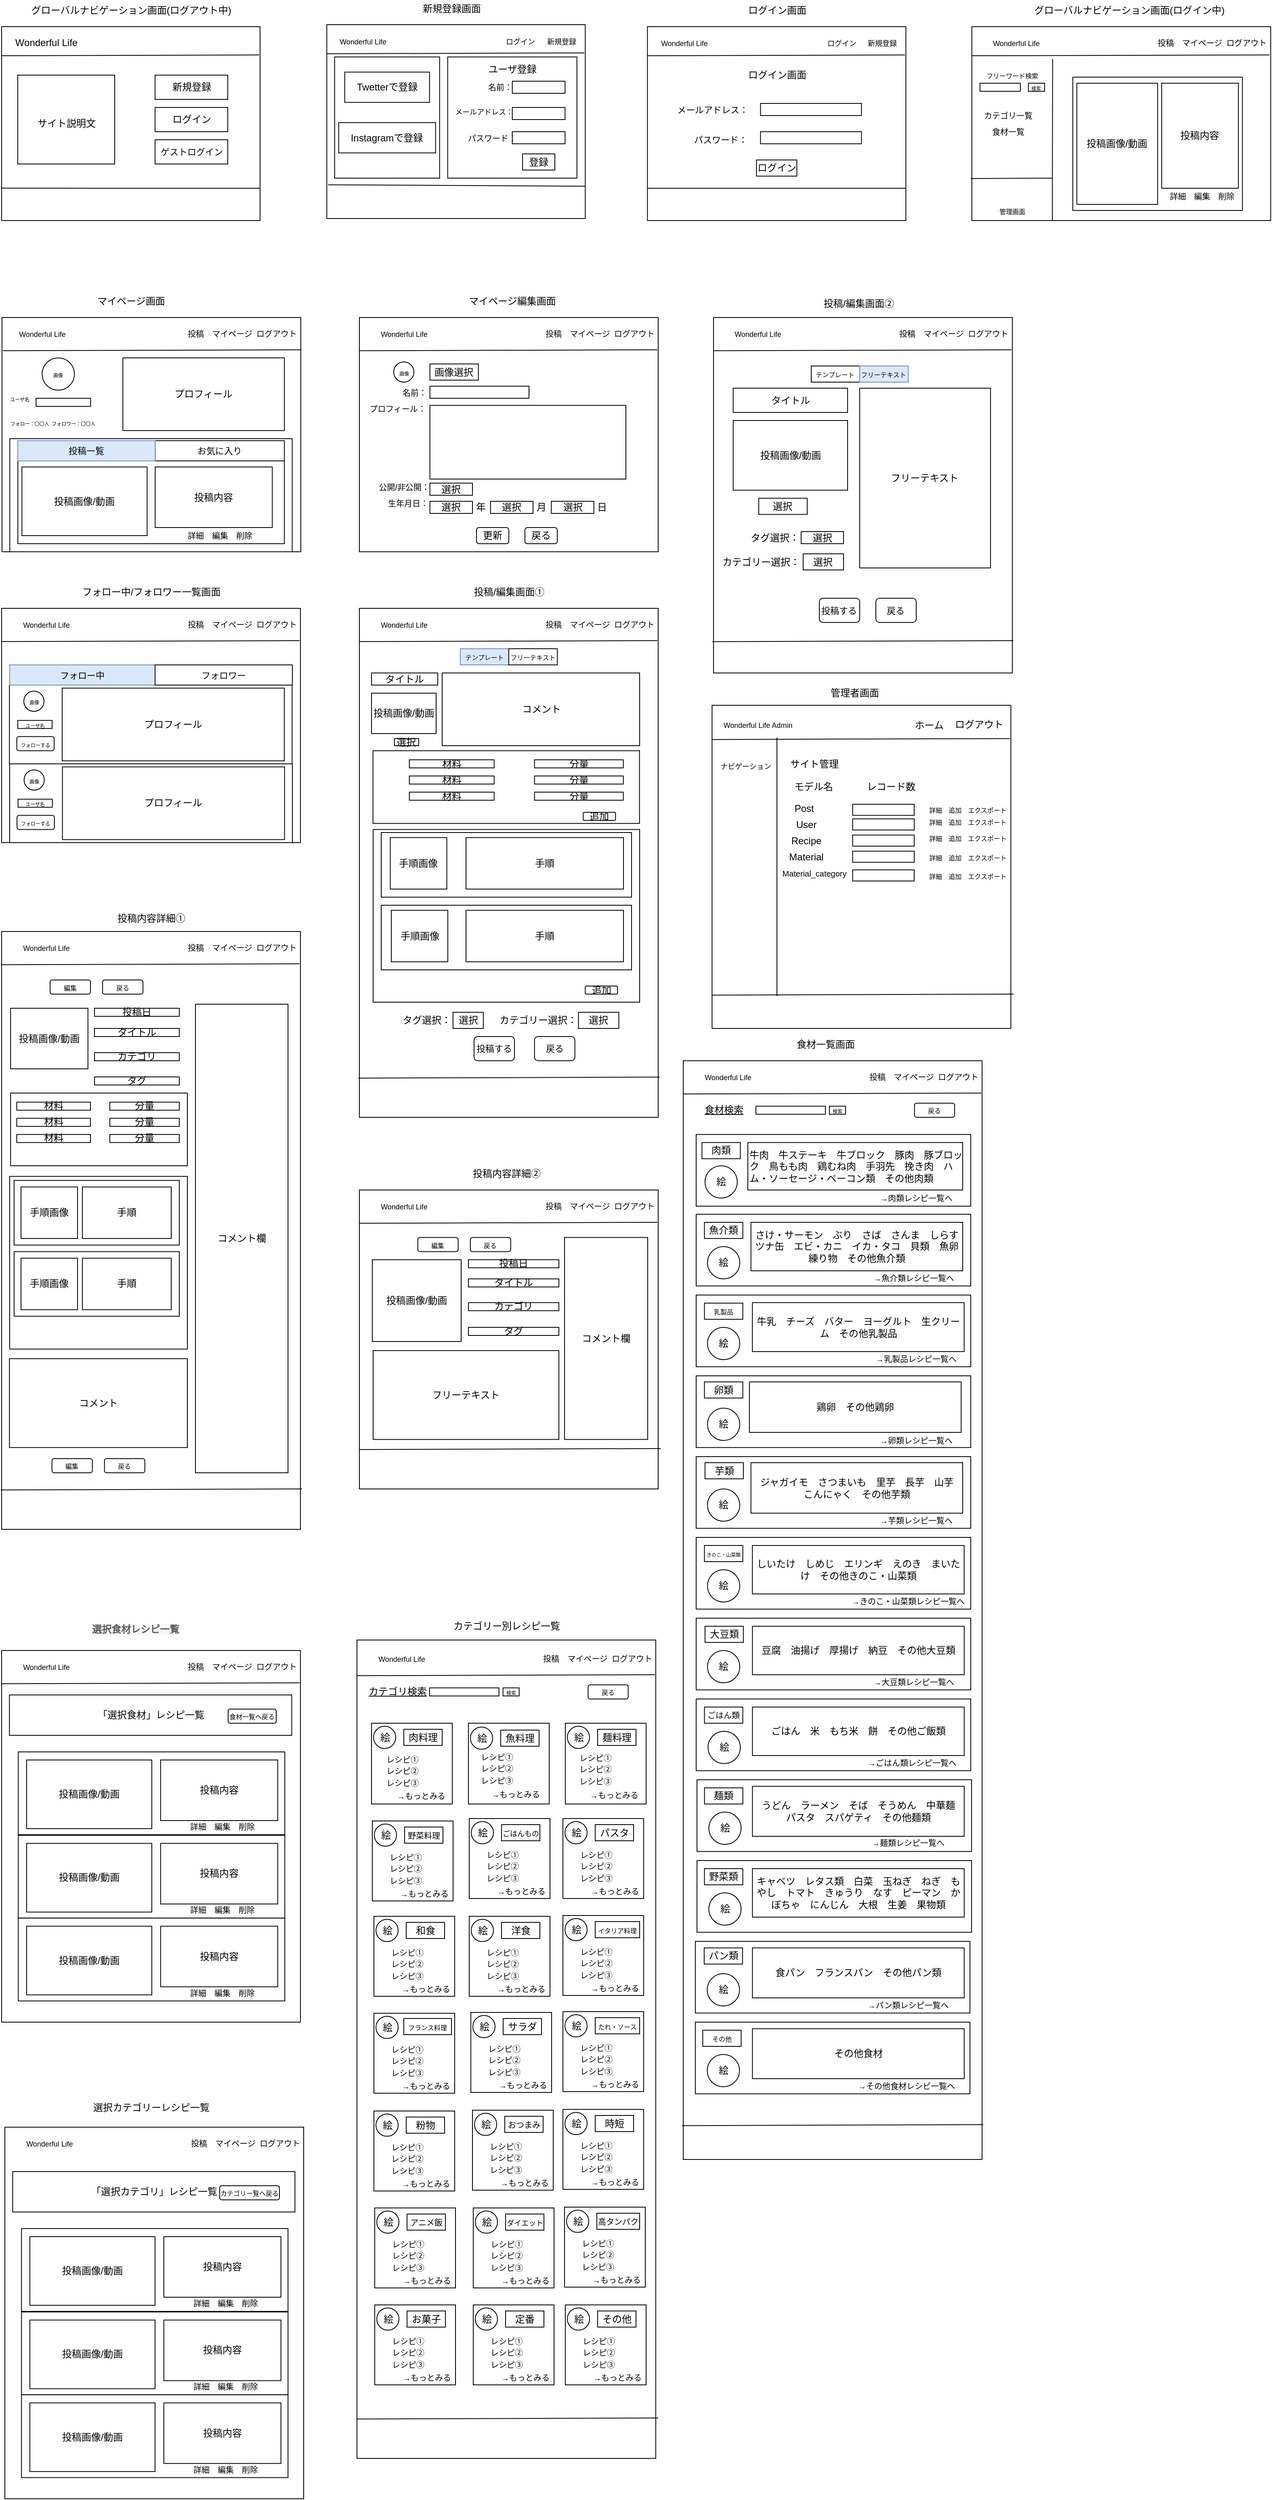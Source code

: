 <mxfile>
    <diagram id="UwjD9ChrkcDFnQIeQD5A" name="ページ1">
        <mxGraphModel dx="1697" dy="1227" grid="1" gridSize="10" guides="1" tooltips="1" connect="1" arrows="1" fold="1" page="1" pageScale="1" pageWidth="827" pageHeight="1169" math="0" shadow="0">
            <root>
                <mxCell id="0"/>
                <mxCell id="1" parent="0"/>
                <mxCell id="53" value="" style="rounded=0;whiteSpace=wrap;html=1;" parent="1" vertex="1">
                    <mxGeometry x="442.66" y="77.5" width="320" height="240" as="geometry"/>
                </mxCell>
                <mxCell id="65" value="" style="rounded=0;whiteSpace=wrap;html=1;" parent="1" vertex="1">
                    <mxGeometry x="592.34" y="117.5" width="160" height="150" as="geometry"/>
                </mxCell>
                <mxCell id="3" value="グローバルナビゲーション画面(ログアウト中)" style="text;html=1;align=center;verticalAlign=middle;resizable=0;points=[];autosize=1;strokeColor=none;" parent="1" vertex="1">
                    <mxGeometry x="70" y="50" width="260" height="20" as="geometry"/>
                </mxCell>
                <mxCell id="5" value="" style="rounded=0;whiteSpace=wrap;html=1;" parent="1" vertex="1">
                    <mxGeometry x="40" y="80" width="320" height="240" as="geometry"/>
                </mxCell>
                <mxCell id="6" value="" style="rounded=0;whiteSpace=wrap;html=1;" parent="1" vertex="1">
                    <mxGeometry x="230" y="140" width="90" height="30" as="geometry"/>
                </mxCell>
                <mxCell id="7" value="新規登録" style="text;html=1;align=center;verticalAlign=middle;resizable=0;points=[];autosize=1;strokeColor=none;" parent="1" vertex="1">
                    <mxGeometry x="245" y="145" width="60" height="20" as="geometry"/>
                </mxCell>
                <mxCell id="8" value="" style="rounded=0;whiteSpace=wrap;html=1;" parent="1" vertex="1">
                    <mxGeometry x="230" y="180" width="90" height="30" as="geometry"/>
                </mxCell>
                <mxCell id="9" value="ログイン" style="text;html=1;align=center;verticalAlign=middle;resizable=0;points=[];autosize=1;strokeColor=none;" parent="1" vertex="1">
                    <mxGeometry x="245" y="185" width="60" height="20" as="geometry"/>
                </mxCell>
                <mxCell id="10" value="" style="rounded=0;whiteSpace=wrap;html=1;" parent="1" vertex="1">
                    <mxGeometry x="230" y="220" width="90" height="30" as="geometry"/>
                </mxCell>
                <mxCell id="11" value="&lt;font style=&quot;font-size: 11px&quot;&gt;ゲストログイン&lt;/font&gt;" style="text;html=1;align=center;verticalAlign=middle;resizable=0;points=[];autosize=1;strokeColor=none;" parent="1" vertex="1">
                    <mxGeometry x="230" y="225" width="90" height="20" as="geometry"/>
                </mxCell>
                <mxCell id="12" style="edgeStyle=orthogonalEdgeStyle;rounded=0;orthogonalLoop=1;jettySize=auto;html=1;exitX=0.5;exitY=1;exitDx=0;exitDy=0;" parent="1" source="5" target="5" edge="1">
                    <mxGeometry relative="1" as="geometry"/>
                </mxCell>
                <mxCell id="15" value="" style="rounded=0;whiteSpace=wrap;html=1;" parent="1" vertex="1">
                    <mxGeometry x="60" y="140" width="120" height="110" as="geometry"/>
                </mxCell>
                <mxCell id="16" value="サイト説明文" style="text;html=1;align=center;verticalAlign=middle;resizable=0;points=[];autosize=1;strokeColor=none;" parent="1" vertex="1">
                    <mxGeometry x="75" y="190" width="90" height="20" as="geometry"/>
                </mxCell>
                <mxCell id="25" value="新規登録画面" style="text;html=1;align=center;verticalAlign=middle;resizable=0;points=[];autosize=1;strokeColor=none;" parent="1" vertex="1">
                    <mxGeometry x="552.34" y="47.5" width="90" height="20" as="geometry"/>
                </mxCell>
                <mxCell id="37" value="ログイン画面" style="text;html=1;align=center;verticalAlign=middle;resizable=0;points=[];autosize=1;strokeColor=none;" parent="1" vertex="1">
                    <mxGeometry x="954.68" y="50" width="90" height="20" as="geometry"/>
                </mxCell>
                <mxCell id="46" value="Wonderful Life" style="text;html=1;align=center;verticalAlign=middle;resizable=0;points=[];autosize=1;strokeColor=none;" parent="1" vertex="1">
                    <mxGeometry x="50" y="90" width="90" height="20" as="geometry"/>
                </mxCell>
                <mxCell id="47" value="" style="endArrow=none;html=1;exitX=-0.001;exitY=0.15;exitDx=0;exitDy=0;exitPerimeter=0;entryX=0.996;entryY=0.146;entryDx=0;entryDy=0;entryPerimeter=0;" parent="1" source="5" target="5" edge="1">
                    <mxGeometry width="50" height="50" relative="1" as="geometry">
                        <mxPoint x="500" y="430" as="sourcePoint"/>
                        <mxPoint x="550" y="380" as="targetPoint"/>
                    </mxGeometry>
                </mxCell>
                <mxCell id="48" value="" style="endArrow=none;html=1;exitX=0.002;exitY=0.833;exitDx=0;exitDy=0;exitPerimeter=0;" parent="1" source="5" edge="1">
                    <mxGeometry width="50" height="50" relative="1" as="geometry">
                        <mxPoint x="460" y="430" as="sourcePoint"/>
                        <mxPoint x="360" y="280" as="targetPoint"/>
                    </mxGeometry>
                </mxCell>
                <mxCell id="54" value="" style="endArrow=none;html=1;exitX=-0.001;exitY=0.15;exitDx=0;exitDy=0;exitPerimeter=0;entryX=0.996;entryY=0.146;entryDx=0;entryDy=0;entryPerimeter=0;" parent="1" source="53" target="53" edge="1">
                    <mxGeometry width="50" height="50" relative="1" as="geometry">
                        <mxPoint x="862.66" y="427.5" as="sourcePoint"/>
                        <mxPoint x="912.66" y="377.5" as="targetPoint"/>
                    </mxGeometry>
                </mxCell>
                <mxCell id="55" value="" style="endArrow=none;html=1;exitX=0.005;exitY=0.826;exitDx=0;exitDy=0;exitPerimeter=0;" parent="1" source="53" edge="1">
                    <mxGeometry width="50" height="50" relative="1" as="geometry">
                        <mxPoint x="862.66" y="427.5" as="sourcePoint"/>
                        <mxPoint x="762.66" y="277.5" as="targetPoint"/>
                    </mxGeometry>
                </mxCell>
                <mxCell id="56" value="&lt;font style=&quot;font-size: 9px&quot;&gt;Wonderful Life&lt;/font&gt;" style="text;html=1;align=center;verticalAlign=middle;resizable=0;points=[];autosize=1;strokeColor=none;" parent="1" vertex="1">
                    <mxGeometry x="452.34" y="87.5" width="70" height="20" as="geometry"/>
                </mxCell>
                <mxCell id="35" value="登録" style="rounded=0;whiteSpace=wrap;html=1;" parent="1" vertex="1">
                    <mxGeometry x="685" y="237.5" width="40" height="20" as="geometry"/>
                </mxCell>
                <mxCell id="26" value="" style="rounded=0;whiteSpace=wrap;html=1;" parent="1" vertex="1">
                    <mxGeometry x="672.34" y="210" width="65.32" height="15" as="geometry"/>
                </mxCell>
                <mxCell id="29" value="" style="rounded=0;whiteSpace=wrap;html=1;" parent="1" vertex="1">
                    <mxGeometry x="672.34" y="180" width="65.32" height="15" as="geometry"/>
                </mxCell>
                <mxCell id="30" value="" style="rounded=0;whiteSpace=wrap;html=1;" parent="1" vertex="1">
                    <mxGeometry x="672.34" y="147.5" width="65.32" height="15" as="geometry"/>
                </mxCell>
                <mxCell id="34" value="&lt;font style=&quot;font-size: 10px&quot;&gt;パスワード：&lt;/font&gt;" style="text;html=1;align=center;verticalAlign=middle;resizable=0;points=[];autosize=1;strokeColor=none;" parent="1" vertex="1">
                    <mxGeometry x="612.34" y="207.5" width="70" height="20" as="geometry"/>
                </mxCell>
                <mxCell id="33" value="&lt;font style=&quot;font-size: 9px&quot;&gt;メールアドレス：&lt;/font&gt;" style="text;html=1;align=center;verticalAlign=middle;resizable=0;points=[];autosize=1;strokeColor=none;" parent="1" vertex="1">
                    <mxGeometry x="592.34" y="175" width="90" height="20" as="geometry"/>
                </mxCell>
                <mxCell id="32" value="&lt;font style=&quot;font-size: 10px&quot;&gt;名前：&lt;/font&gt;" style="text;html=1;align=center;verticalAlign=middle;resizable=0;points=[];autosize=1;strokeColor=none;" parent="1" vertex="1">
                    <mxGeometry x="632.34" y="145" width="50" height="20" as="geometry"/>
                </mxCell>
                <mxCell id="60" value="ユーザ登録" style="text;html=1;align=center;verticalAlign=middle;resizable=0;points=[];autosize=1;strokeColor=none;" parent="1" vertex="1">
                    <mxGeometry x="637.34" y="122.5" width="70" height="20" as="geometry"/>
                </mxCell>
                <mxCell id="70" value="" style="rounded=0;whiteSpace=wrap;html=1;" parent="1" vertex="1">
                    <mxGeometry x="452.34" y="117.5" width="130" height="150" as="geometry"/>
                </mxCell>
                <mxCell id="72" value="Twetterで登録" style="rounded=0;whiteSpace=wrap;html=1;" parent="1" vertex="1">
                    <mxGeometry x="464.84" y="136.25" width="105" height="37.5" as="geometry"/>
                </mxCell>
                <mxCell id="73" value="Instagramで登録" style="rounded=0;whiteSpace=wrap;html=1;" parent="1" vertex="1">
                    <mxGeometry x="457.34" y="198.75" width="120" height="37.5" as="geometry"/>
                </mxCell>
                <mxCell id="75" value="&lt;font style=&quot;font-size: 9px&quot;&gt;ログイン&lt;/font&gt;" style="text;html=1;align=center;verticalAlign=middle;resizable=0;points=[];autosize=1;strokeColor=none;" parent="1" vertex="1">
                    <mxGeometry x="657.34" y="87.5" width="50" height="20" as="geometry"/>
                </mxCell>
                <mxCell id="76" value="&lt;font style=&quot;font-size: 9px&quot;&gt;新規登録&lt;/font&gt;" style="text;html=1;align=center;verticalAlign=middle;resizable=0;points=[];autosize=1;strokeColor=none;" parent="1" vertex="1">
                    <mxGeometry x="707.66" y="87.5" width="50" height="20" as="geometry"/>
                </mxCell>
                <mxCell id="77" value="" style="rounded=0;whiteSpace=wrap;html=1;" parent="1" vertex="1">
                    <mxGeometry x="839.68" y="80" width="320" height="240" as="geometry"/>
                </mxCell>
                <mxCell id="78" value="" style="endArrow=none;html=1;exitX=-0.001;exitY=0.15;exitDx=0;exitDy=0;exitPerimeter=0;entryX=0.996;entryY=0.146;entryDx=0;entryDy=0;entryPerimeter=0;" parent="1" source="77" target="77" edge="1">
                    <mxGeometry width="50" height="50" relative="1" as="geometry">
                        <mxPoint x="1300.32" y="430" as="sourcePoint"/>
                        <mxPoint x="1350.32" y="380" as="targetPoint"/>
                    </mxGeometry>
                </mxCell>
                <mxCell id="79" value="" style="endArrow=none;html=1;" parent="1" edge="1">
                    <mxGeometry width="50" height="50" relative="1" as="geometry">
                        <mxPoint x="839.68" y="280" as="sourcePoint"/>
                        <mxPoint x="1160" y="280" as="targetPoint"/>
                    </mxGeometry>
                </mxCell>
                <mxCell id="80" value="&lt;font style=&quot;font-size: 9px&quot;&gt;Wonderful Life&lt;/font&gt;" style="text;html=1;align=center;verticalAlign=middle;resizable=0;points=[];autosize=1;strokeColor=none;" parent="1" vertex="1">
                    <mxGeometry x="849.68" y="90" width="70" height="20" as="geometry"/>
                </mxCell>
                <mxCell id="81" value="&lt;font style=&quot;font-size: 9px&quot;&gt;ログイン&lt;/font&gt;" style="text;html=1;align=center;verticalAlign=middle;resizable=0;points=[];autosize=1;strokeColor=none;" parent="1" vertex="1">
                    <mxGeometry x="1054.68" y="90" width="50" height="20" as="geometry"/>
                </mxCell>
                <mxCell id="82" value="&lt;font style=&quot;font-size: 9px&quot;&gt;新規登録&lt;/font&gt;" style="text;html=1;align=center;verticalAlign=middle;resizable=0;points=[];autosize=1;strokeColor=none;" parent="1" vertex="1">
                    <mxGeometry x="1105" y="90" width="50" height="20" as="geometry"/>
                </mxCell>
                <mxCell id="84" value="ログイン画面" style="text;html=1;align=center;verticalAlign=middle;resizable=0;points=[];autosize=1;strokeColor=none;" parent="1" vertex="1">
                    <mxGeometry x="954.68" y="130" width="90" height="20" as="geometry"/>
                </mxCell>
                <mxCell id="85" value="" style="rounded=0;whiteSpace=wrap;html=1;" parent="1" vertex="1">
                    <mxGeometry x="979.68" y="175" width="125" height="15" as="geometry"/>
                </mxCell>
                <mxCell id="86" value="&lt;font style=&quot;font-size: 11px&quot;&gt;メールアドレス：&lt;/font&gt;" style="text;html=1;align=center;verticalAlign=middle;resizable=0;points=[];autosize=1;strokeColor=none;" parent="1" vertex="1">
                    <mxGeometry x="869.68" y="172.5" width="100" height="20" as="geometry"/>
                </mxCell>
                <mxCell id="87" value="" style="rounded=0;whiteSpace=wrap;html=1;" parent="1" vertex="1">
                    <mxGeometry x="979.68" y="210" width="125" height="15" as="geometry"/>
                </mxCell>
                <mxCell id="88" value="&lt;font style=&quot;font-size: 11px&quot;&gt;パスワード：&lt;/font&gt;" style="text;html=1;align=center;verticalAlign=middle;resizable=0;points=[];autosize=1;strokeColor=none;rotation=0;" parent="1" vertex="1">
                    <mxGeometry x="889.68" y="210" width="80" height="20" as="geometry"/>
                </mxCell>
                <mxCell id="89" value="ログイン" style="rounded=0;whiteSpace=wrap;html=1;" parent="1" vertex="1">
                    <mxGeometry x="974.68" y="245" width="50" height="20" as="geometry"/>
                </mxCell>
                <mxCell id="113" value="" style="rounded=0;whiteSpace=wrap;html=1;" parent="1" vertex="1">
                    <mxGeometry x="1241.37" y="80" width="370" height="240" as="geometry"/>
                </mxCell>
                <mxCell id="114" value="" style="endArrow=none;html=1;exitX=-0.001;exitY=0.15;exitDx=0;exitDy=0;exitPerimeter=0;entryX=0.996;entryY=0.146;entryDx=0;entryDy=0;entryPerimeter=0;" parent="1" source="113" target="113" edge="1">
                    <mxGeometry width="50" height="50" relative="1" as="geometry">
                        <mxPoint x="471.69" y="750" as="sourcePoint"/>
                        <mxPoint x="521.69" y="700" as="targetPoint"/>
                    </mxGeometry>
                </mxCell>
                <mxCell id="116" value="&lt;font style=&quot;font-size: 9px&quot;&gt;Wonderful Life&lt;/font&gt;" style="text;html=1;align=center;verticalAlign=middle;resizable=0;points=[];autosize=1;strokeColor=none;" parent="1" vertex="1">
                    <mxGeometry x="1261.37" y="90" width="70" height="20" as="geometry"/>
                </mxCell>
                <mxCell id="117" value="&lt;font size=&quot;1&quot;&gt;投稿&lt;/font&gt;" style="text;html=1;align=center;verticalAlign=middle;resizable=0;points=[];autosize=1;strokeColor=none;" parent="1" vertex="1">
                    <mxGeometry x="1466.37" y="90" width="30" height="20" as="geometry"/>
                </mxCell>
                <mxCell id="119" value="グローバルナビゲーション画面(ログイン中)" style="text;html=1;align=center;verticalAlign=middle;resizable=0;points=[];autosize=1;strokeColor=none;" parent="1" vertex="1">
                    <mxGeometry x="1311.37" y="50" width="250" height="20" as="geometry"/>
                </mxCell>
                <mxCell id="131" value="" style="rounded=0;whiteSpace=wrap;html=1;" parent="1" vertex="1">
                    <mxGeometry x="1251.37" y="150" width="50" height="10" as="geometry"/>
                </mxCell>
                <mxCell id="132" value="&lt;font style=&quot;font-size: 6px&quot;&gt;検索&lt;/font&gt;" style="rounded=0;whiteSpace=wrap;html=1;align=center;" parent="1" vertex="1">
                    <mxGeometry x="1311.37" y="150" width="20" height="10" as="geometry"/>
                </mxCell>
                <mxCell id="137" value="" style="endArrow=none;html=1;" parent="1" edge="1">
                    <mxGeometry width="50" height="50" relative="1" as="geometry">
                        <mxPoint x="1341" y="320" as="sourcePoint"/>
                        <mxPoint x="1341.37" y="120" as="targetPoint"/>
                    </mxGeometry>
                </mxCell>
                <mxCell id="138" value="&lt;font style=&quot;font-size: 8px&quot;&gt;フリーワード検索&lt;/font&gt;" style="text;html=1;align=center;verticalAlign=middle;resizable=0;points=[];autosize=1;strokeColor=none;" parent="1" vertex="1">
                    <mxGeometry x="1251.37" y="130" width="80" height="20" as="geometry"/>
                </mxCell>
                <mxCell id="139" value="&lt;font style=&quot;font-size: 10px&quot;&gt;カテゴリ一覧&lt;/font&gt;" style="text;html=1;align=center;verticalAlign=middle;resizable=0;points=[];autosize=1;strokeColor=none;" parent="1" vertex="1">
                    <mxGeometry x="1246.37" y="180" width="80" height="20" as="geometry"/>
                </mxCell>
                <mxCell id="140" value="&lt;font style=&quot;font-size: 10px&quot;&gt;食材一覧&lt;/font&gt;" style="text;html=1;align=center;verticalAlign=middle;resizable=0;points=[];autosize=1;strokeColor=none;" parent="1" vertex="1">
                    <mxGeometry x="1256.37" y="200" width="60" height="20" as="geometry"/>
                </mxCell>
                <mxCell id="142" value="" style="rounded=0;whiteSpace=wrap;html=1;" parent="1" vertex="1">
                    <mxGeometry x="1366.37" y="142.5" width="210" height="165" as="geometry"/>
                </mxCell>
                <mxCell id="143" value="投稿画像/動画" style="rounded=0;whiteSpace=wrap;html=1;" parent="1" vertex="1">
                    <mxGeometry x="1371.37" y="150" width="100" height="150" as="geometry"/>
                </mxCell>
                <mxCell id="144" value="投稿内容" style="rounded=0;whiteSpace=wrap;html=1;" parent="1" vertex="1">
                    <mxGeometry x="1476.37" y="150" width="95" height="130" as="geometry"/>
                </mxCell>
                <mxCell id="145" value="&lt;font style=&quot;font-size: 10px&quot;&gt;詳細　編集　削除&lt;/font&gt;" style="text;html=1;align=center;verticalAlign=middle;resizable=0;points=[];autosize=1;strokeColor=none;" parent="1" vertex="1">
                    <mxGeometry x="1481.37" y="280" width="90" height="20" as="geometry"/>
                </mxCell>
                <mxCell id="150" value="&lt;font size=&quot;1&quot;&gt;マイページ&lt;/font&gt;" style="text;html=1;align=center;verticalAlign=middle;resizable=0;points=[];autosize=1;strokeColor=none;" parent="1" vertex="1">
                    <mxGeometry x="1496.37" y="90" width="60" height="20" as="geometry"/>
                </mxCell>
                <mxCell id="151" value="&lt;font size=&quot;1&quot;&gt;ログアウト&lt;/font&gt;" style="text;html=1;align=center;verticalAlign=middle;resizable=0;points=[];autosize=1;strokeColor=none;" parent="1" vertex="1">
                    <mxGeometry x="1551.37" y="90" width="60" height="20" as="geometry"/>
                </mxCell>
                <mxCell id="152" value="" style="rounded=0;whiteSpace=wrap;html=1;" parent="1" vertex="1">
                    <mxGeometry x="40.46" y="440" width="370" height="290" as="geometry"/>
                </mxCell>
                <mxCell id="153" value="" style="endArrow=none;html=1;exitX=-0.001;exitY=0.15;exitDx=0;exitDy=0;exitPerimeter=0;entryX=0.996;entryY=0.146;entryDx=0;entryDy=0;entryPerimeter=0;" parent="1" edge="1">
                    <mxGeometry width="50" height="50" relative="1" as="geometry">
                        <mxPoint x="41.57" y="481.16" as="sourcePoint"/>
                        <mxPoint x="410.46" y="480.0" as="targetPoint"/>
                    </mxGeometry>
                </mxCell>
                <mxCell id="155" value="&lt;font style=&quot;font-size: 9px&quot;&gt;Wonderful Life&lt;/font&gt;" style="text;html=1;align=center;verticalAlign=middle;resizable=0;points=[];autosize=1;strokeColor=none;" parent="1" vertex="1">
                    <mxGeometry x="55.14" y="450" width="70" height="20" as="geometry"/>
                </mxCell>
                <mxCell id="156" value="&lt;font size=&quot;1&quot;&gt;投稿&lt;/font&gt;" style="text;html=1;align=center;verticalAlign=middle;resizable=0;points=[];autosize=1;strokeColor=none;" parent="1" vertex="1">
                    <mxGeometry x="265.14" y="450" width="30" height="20" as="geometry"/>
                </mxCell>
                <mxCell id="157" value="&lt;font size=&quot;1&quot;&gt;マイページ&lt;/font&gt;" style="text;html=1;align=center;verticalAlign=middle;resizable=0;points=[];autosize=1;strokeColor=none;" parent="1" vertex="1">
                    <mxGeometry x="295.46" y="450" width="60" height="20" as="geometry"/>
                </mxCell>
                <mxCell id="158" value="&lt;font size=&quot;1&quot;&gt;ログアウト&lt;/font&gt;" style="text;html=1;align=center;verticalAlign=middle;resizable=0;points=[];autosize=1;strokeColor=none;" parent="1" vertex="1">
                    <mxGeometry x="350.14" y="450" width="60" height="20" as="geometry"/>
                </mxCell>
                <mxCell id="159" value="&lt;font style=&quot;font-size: 6px&quot;&gt;画像&lt;/font&gt;" style="ellipse;whiteSpace=wrap;html=1;aspect=fixed;" parent="1" vertex="1">
                    <mxGeometry x="90.14" y="490" width="40" height="40" as="geometry"/>
                </mxCell>
                <mxCell id="160" value="" style="rounded=0;whiteSpace=wrap;html=1;" parent="1" vertex="1">
                    <mxGeometry x="82.64" y="540" width="67.5" height="10" as="geometry"/>
                </mxCell>
                <mxCell id="162" value="&lt;font style=&quot;font-size: 6px&quot;&gt;フォロー：〇〇人&amp;nbsp; フォロワー：〇〇人&lt;/font&gt;" style="text;html=1;align=center;verticalAlign=middle;resizable=0;points=[];autosize=1;strokeColor=none;" parent="1" vertex="1">
                    <mxGeometry x="42.64" y="560" width="120" height="20" as="geometry"/>
                </mxCell>
                <mxCell id="166" value="&lt;font style=&quot;font-size: 6px&quot;&gt;ユーザ名&lt;/font&gt;" style="text;html=1;align=center;verticalAlign=middle;resizable=0;points=[];autosize=1;strokeColor=none;" parent="1" vertex="1">
                    <mxGeometry x="41.71" y="530" width="40" height="20" as="geometry"/>
                </mxCell>
                <mxCell id="171" value="プロフィール" style="rounded=0;whiteSpace=wrap;html=1;" parent="1" vertex="1">
                    <mxGeometry x="190.14" y="490" width="200" height="90" as="geometry"/>
                </mxCell>
                <mxCell id="172" value="" style="rounded=0;whiteSpace=wrap;html=1;" parent="1" vertex="1">
                    <mxGeometry x="50.14" y="590" width="349.68" height="140" as="geometry"/>
                </mxCell>
                <mxCell id="182" value="" style="rounded=0;whiteSpace=wrap;html=1;" parent="1" vertex="1">
                    <mxGeometry x="60.14" y="617.5" width="330" height="102.5" as="geometry"/>
                </mxCell>
                <mxCell id="183" value="投稿画像/動画" style="rounded=0;whiteSpace=wrap;html=1;" parent="1" vertex="1">
                    <mxGeometry x="65.14" y="625" width="155" height="85" as="geometry"/>
                </mxCell>
                <mxCell id="184" value="投稿内容" style="rounded=0;whiteSpace=wrap;html=1;" parent="1" vertex="1">
                    <mxGeometry x="230.14" y="625" width="145" height="75" as="geometry"/>
                </mxCell>
                <mxCell id="185" value="&lt;font style=&quot;font-size: 10px&quot;&gt;詳細　編集　削除&lt;/font&gt;" style="text;html=1;align=center;verticalAlign=middle;resizable=0;points=[];autosize=1;strokeColor=none;" parent="1" vertex="1">
                    <mxGeometry x="265.46" y="700" width="90" height="20" as="geometry"/>
                </mxCell>
                <mxCell id="193" value="" style="rounded=0;whiteSpace=wrap;html=1;" parent="1" vertex="1">
                    <mxGeometry x="483" y="440" width="370" height="290" as="geometry"/>
                </mxCell>
                <mxCell id="194" value="&lt;font style=&quot;font-size: 9px&quot;&gt;Wonderful Life&lt;/font&gt;" style="text;html=1;align=center;verticalAlign=middle;resizable=0;points=[];autosize=1;strokeColor=none;" parent="1" vertex="1">
                    <mxGeometry x="503" y="450" width="70" height="20" as="geometry"/>
                </mxCell>
                <mxCell id="195" value="&lt;font size=&quot;1&quot;&gt;投稿&lt;/font&gt;" style="text;html=1;align=center;verticalAlign=middle;resizable=0;points=[];autosize=1;strokeColor=none;" parent="1" vertex="1">
                    <mxGeometry x="708" y="450" width="30" height="20" as="geometry"/>
                </mxCell>
                <mxCell id="196" value="&lt;font size=&quot;1&quot;&gt;マイページ&lt;/font&gt;" style="text;html=1;align=center;verticalAlign=middle;resizable=0;points=[];autosize=1;strokeColor=none;" parent="1" vertex="1">
                    <mxGeometry x="738" y="450" width="60" height="20" as="geometry"/>
                </mxCell>
                <mxCell id="197" value="&lt;font size=&quot;1&quot;&gt;ログアウト&lt;/font&gt;" style="text;html=1;align=center;verticalAlign=middle;resizable=0;points=[];autosize=1;strokeColor=none;" parent="1" vertex="1">
                    <mxGeometry x="793" y="450" width="60" height="20" as="geometry"/>
                </mxCell>
                <mxCell id="198" value="" style="endArrow=none;html=1;exitX=-0.001;exitY=0.15;exitDx=0;exitDy=0;exitPerimeter=0;entryX=0.996;entryY=0.146;entryDx=0;entryDy=0;entryPerimeter=0;" parent="1" edge="1">
                    <mxGeometry width="50" height="50" relative="1" as="geometry">
                        <mxPoint x="483" y="481.16" as="sourcePoint"/>
                        <mxPoint x="851.89" y="480" as="targetPoint"/>
                    </mxGeometry>
                </mxCell>
                <mxCell id="199" value="マイページ画面" style="text;html=1;align=center;verticalAlign=middle;resizable=0;points=[];autosize=1;strokeColor=none;" parent="1" vertex="1">
                    <mxGeometry x="150.0" y="410" width="100" height="20" as="geometry"/>
                </mxCell>
                <mxCell id="200" value="マイページ編集画面" style="text;html=1;align=center;verticalAlign=middle;resizable=0;points=[];autosize=1;strokeColor=none;" parent="1" vertex="1">
                    <mxGeometry x="611.67" y="410" width="120" height="20" as="geometry"/>
                </mxCell>
                <mxCell id="201" value="&lt;font style=&quot;font-size: 6px&quot;&gt;画像&lt;/font&gt;" style="ellipse;whiteSpace=wrap;html=1;aspect=fixed;" parent="1" vertex="1">
                    <mxGeometry x="525.5" y="495" width="25" height="25" as="geometry"/>
                </mxCell>
                <mxCell id="203" value="画像選択" style="rounded=0;whiteSpace=wrap;html=1;" parent="1" vertex="1">
                    <mxGeometry x="570.34" y="497.5" width="60" height="20" as="geometry"/>
                </mxCell>
                <mxCell id="204" value="" style="rounded=0;whiteSpace=wrap;html=1;" parent="1" vertex="1">
                    <mxGeometry x="570.34" y="525" width="122.66" height="15" as="geometry"/>
                </mxCell>
                <mxCell id="205" value="&lt;font style=&quot;font-size: 10px&quot;&gt;名前：&lt;/font&gt;" style="text;html=1;align=center;verticalAlign=middle;resizable=0;points=[];autosize=1;strokeColor=none;" parent="1" vertex="1">
                    <mxGeometry x="525.5" y="522.5" width="50" height="20" as="geometry"/>
                </mxCell>
                <mxCell id="206" value="" style="rounded=0;whiteSpace=wrap;html=1;" parent="1" vertex="1">
                    <mxGeometry x="570.34" y="548.75" width="242.66" height="91.25" as="geometry"/>
                </mxCell>
                <mxCell id="207" value="&lt;font style=&quot;font-size: 10px&quot;&gt;プロフィール：&lt;/font&gt;" style="text;html=1;align=center;verticalAlign=middle;resizable=0;points=[];autosize=1;strokeColor=none;" parent="1" vertex="1">
                    <mxGeometry x="490.34" y="542.5" width="80" height="20" as="geometry"/>
                </mxCell>
                <mxCell id="210" value="選択" style="rounded=0;whiteSpace=wrap;html=1;" parent="1" vertex="1">
                    <mxGeometry x="570.34" y="645" width="52.66" height="15" as="geometry"/>
                </mxCell>
                <mxCell id="211" value="&lt;font style=&quot;font-size: 10px&quot;&gt;公開/非公開：&lt;/font&gt;" style="text;html=1;align=center;verticalAlign=middle;resizable=0;points=[];autosize=1;strokeColor=none;" parent="1" vertex="1">
                    <mxGeometry x="498.0" y="640" width="80" height="20" as="geometry"/>
                </mxCell>
                <mxCell id="214" value="選択" style="rounded=0;whiteSpace=wrap;html=1;" parent="1" vertex="1">
                    <mxGeometry x="570.34" y="667.5" width="52.66" height="15" as="geometry"/>
                </mxCell>
                <mxCell id="215" value="&lt;span style=&quot;font-size: 10px&quot;&gt;生年月日：&lt;/span&gt;" style="text;html=1;align=center;verticalAlign=middle;resizable=0;points=[];autosize=1;strokeColor=none;" parent="1" vertex="1">
                    <mxGeometry x="513.0" y="660" width="60" height="20" as="geometry"/>
                </mxCell>
                <mxCell id="219" value="選択" style="rounded=0;whiteSpace=wrap;html=1;" parent="1" vertex="1">
                    <mxGeometry x="645.34" y="667.5" width="52.66" height="15" as="geometry"/>
                </mxCell>
                <mxCell id="220" value="選択" style="rounded=0;whiteSpace=wrap;html=1;" parent="1" vertex="1">
                    <mxGeometry x="720.66" y="667.5" width="52.66" height="15" as="geometry"/>
                </mxCell>
                <mxCell id="221" value="月" style="text;html=1;align=center;verticalAlign=middle;resizable=0;points=[];autosize=1;strokeColor=none;" parent="1" vertex="1">
                    <mxGeometry x="693" y="665" width="30" height="20" as="geometry"/>
                </mxCell>
                <mxCell id="222" value="年" style="text;html=1;align=center;verticalAlign=middle;resizable=0;points=[];autosize=1;strokeColor=none;" parent="1" vertex="1">
                    <mxGeometry x="618" y="665" width="30" height="20" as="geometry"/>
                </mxCell>
                <mxCell id="223" value="日" style="text;html=1;align=center;verticalAlign=middle;resizable=0;points=[];autosize=1;strokeColor=none;" parent="1" vertex="1">
                    <mxGeometry x="768.32" y="665" width="30" height="20" as="geometry"/>
                </mxCell>
                <mxCell id="224" value="更新" style="rounded=1;whiteSpace=wrap;html=1;" parent="1" vertex="1">
                    <mxGeometry x="628" y="700" width="40" height="20" as="geometry"/>
                </mxCell>
                <mxCell id="235" value="" style="rounded=0;whiteSpace=wrap;html=1;" parent="1" vertex="1">
                    <mxGeometry x="40" y="800" width="370" height="290" as="geometry"/>
                </mxCell>
                <mxCell id="236" value="&lt;font style=&quot;font-size: 9px&quot;&gt;Wonderful Life&lt;/font&gt;" style="text;html=1;align=center;verticalAlign=middle;resizable=0;points=[];autosize=1;strokeColor=none;" parent="1" vertex="1">
                    <mxGeometry x="60" y="810" width="70" height="20" as="geometry"/>
                </mxCell>
                <mxCell id="237" value="&lt;font size=&quot;1&quot;&gt;投稿&lt;/font&gt;" style="text;html=1;align=center;verticalAlign=middle;resizable=0;points=[];autosize=1;strokeColor=none;" parent="1" vertex="1">
                    <mxGeometry x="265" y="810" width="30" height="20" as="geometry"/>
                </mxCell>
                <mxCell id="238" value="&lt;font size=&quot;1&quot;&gt;マイページ&lt;/font&gt;" style="text;html=1;align=center;verticalAlign=middle;resizable=0;points=[];autosize=1;strokeColor=none;" parent="1" vertex="1">
                    <mxGeometry x="295.0" y="810" width="60" height="20" as="geometry"/>
                </mxCell>
                <mxCell id="239" value="&lt;font size=&quot;1&quot;&gt;ログアウト&lt;/font&gt;" style="text;html=1;align=center;verticalAlign=middle;resizable=0;points=[];autosize=1;strokeColor=none;" parent="1" vertex="1">
                    <mxGeometry x="350.0" y="810" width="60" height="20" as="geometry"/>
                </mxCell>
                <mxCell id="240" value="" style="endArrow=none;html=1;exitX=-0.001;exitY=0.15;exitDx=0;exitDy=0;exitPerimeter=0;entryX=0.996;entryY=0.146;entryDx=0;entryDy=0;entryPerimeter=0;" parent="1" edge="1">
                    <mxGeometry width="50" height="50" relative="1" as="geometry">
                        <mxPoint x="40.0" y="841.16" as="sourcePoint"/>
                        <mxPoint x="408.89" y="840" as="targetPoint"/>
                    </mxGeometry>
                </mxCell>
                <mxCell id="241" value="フォロー中/フォロワー一覧画面" style="text;html=1;align=center;verticalAlign=middle;resizable=0;points=[];autosize=1;strokeColor=none;" parent="1" vertex="1">
                    <mxGeometry x="130" y="770" width="190" height="20" as="geometry"/>
                </mxCell>
                <mxCell id="243" value="" style="rounded=0;whiteSpace=wrap;html=1;" parent="1" vertex="1">
                    <mxGeometry x="50" y="900" width="340" height="190" as="geometry"/>
                </mxCell>
                <mxCell id="248" value="" style="rounded=0;whiteSpace=wrap;html=1;sketch=0;" parent="1" vertex="1">
                    <mxGeometry x="49.68" y="895" width="350" height="97.5" as="geometry"/>
                </mxCell>
                <mxCell id="251" value="&lt;font style=&quot;font-size: 6px&quot;&gt;画像&lt;/font&gt;" style="ellipse;whiteSpace=wrap;html=1;aspect=fixed;" parent="1" vertex="1">
                    <mxGeometry x="67.5" y="902.5" width="25" height="25" as="geometry"/>
                </mxCell>
                <mxCell id="255" value="&lt;font style=&quot;font-size: 6px&quot;&gt;ユーザ名&lt;/font&gt;" style="rounded=0;whiteSpace=wrap;html=1;" parent="1" vertex="1">
                    <mxGeometry x="60" y="938.75" width="42.5" height="10" as="geometry"/>
                </mxCell>
                <mxCell id="258" value="&lt;font style=&quot;font-size: 6px&quot;&gt;フォローする&lt;/font&gt;" style="rounded=1;whiteSpace=wrap;html=1;sketch=0;" parent="1" vertex="1">
                    <mxGeometry x="58.75" y="958.75" width="46.25" height="17.5" as="geometry"/>
                </mxCell>
                <mxCell id="259" value="プロフィール" style="rounded=0;whiteSpace=wrap;html=1;" parent="1" vertex="1">
                    <mxGeometry x="115" y="898.75" width="275" height="90" as="geometry"/>
                </mxCell>
                <mxCell id="260" value="" style="rounded=0;whiteSpace=wrap;html=1;sketch=0;" parent="1" vertex="1">
                    <mxGeometry x="50" y="992.5" width="350" height="97.5" as="geometry"/>
                </mxCell>
                <mxCell id="261" value="&lt;font style=&quot;font-size: 6px&quot;&gt;画像&lt;/font&gt;" style="ellipse;whiteSpace=wrap;html=1;aspect=fixed;" parent="1" vertex="1">
                    <mxGeometry x="67.82" y="1000" width="25" height="25" as="geometry"/>
                </mxCell>
                <mxCell id="262" value="&lt;font style=&quot;font-size: 6px&quot;&gt;ユーザ名&lt;/font&gt;" style="rounded=0;whiteSpace=wrap;html=1;" parent="1" vertex="1">
                    <mxGeometry x="60.32" y="1036.25" width="42.5" height="10" as="geometry"/>
                </mxCell>
                <mxCell id="263" value="&lt;font style=&quot;font-size: 6px&quot;&gt;フォローする&lt;/font&gt;" style="rounded=1;whiteSpace=wrap;html=1;sketch=0;" parent="1" vertex="1">
                    <mxGeometry x="59.07" y="1056.25" width="46.25" height="17.5" as="geometry"/>
                </mxCell>
                <mxCell id="264" value="プロフィール" style="rounded=0;whiteSpace=wrap;html=1;" parent="1" vertex="1">
                    <mxGeometry x="115.32" y="996.25" width="275" height="90" as="geometry"/>
                </mxCell>
                <mxCell id="273" value="" style="rounded=0;whiteSpace=wrap;html=1;" parent="1" vertex="1">
                    <mxGeometry x="483" y="800" width="370" height="630" as="geometry"/>
                </mxCell>
                <mxCell id="274" value="&lt;font style=&quot;font-size: 9px&quot;&gt;Wonderful Life&lt;/font&gt;" style="text;html=1;align=center;verticalAlign=middle;resizable=0;points=[];autosize=1;strokeColor=none;" parent="1" vertex="1">
                    <mxGeometry x="503" y="810" width="70" height="20" as="geometry"/>
                </mxCell>
                <mxCell id="275" value="&lt;font size=&quot;1&quot;&gt;投稿&lt;/font&gt;" style="text;html=1;align=center;verticalAlign=middle;resizable=0;points=[];autosize=1;strokeColor=none;" parent="1" vertex="1">
                    <mxGeometry x="708" y="810" width="30" height="20" as="geometry"/>
                </mxCell>
                <mxCell id="276" value="&lt;font size=&quot;1&quot;&gt;マイページ&lt;/font&gt;" style="text;html=1;align=center;verticalAlign=middle;resizable=0;points=[];autosize=1;strokeColor=none;" parent="1" vertex="1">
                    <mxGeometry x="738" y="810" width="60" height="20" as="geometry"/>
                </mxCell>
                <mxCell id="277" value="&lt;font size=&quot;1&quot;&gt;ログアウト&lt;/font&gt;" style="text;html=1;align=center;verticalAlign=middle;resizable=0;points=[];autosize=1;strokeColor=none;" parent="1" vertex="1">
                    <mxGeometry x="793" y="810" width="60" height="20" as="geometry"/>
                </mxCell>
                <mxCell id="278" value="" style="endArrow=none;html=1;exitX=-0.001;exitY=0.15;exitDx=0;exitDy=0;exitPerimeter=0;entryX=0.996;entryY=0.146;entryDx=0;entryDy=0;entryPerimeter=0;" parent="1" edge="1">
                    <mxGeometry width="50" height="50" relative="1" as="geometry">
                        <mxPoint x="483" y="841.16" as="sourcePoint"/>
                        <mxPoint x="851.89" y="840" as="targetPoint"/>
                    </mxGeometry>
                </mxCell>
                <mxCell id="279" value="投稿/編集画面①" style="text;html=1;align=center;verticalAlign=middle;resizable=0;points=[];autosize=1;strokeColor=none;" parent="1" vertex="1">
                    <mxGeometry x="618" y="770" width="100" height="20" as="geometry"/>
                </mxCell>
                <mxCell id="280" value="投稿画像/動画" style="rounded=0;whiteSpace=wrap;html=1;sketch=0;" parent="1" vertex="1">
                    <mxGeometry x="498" y="905" width="80" height="50" as="geometry"/>
                </mxCell>
                <mxCell id="282" value="" style="rounded=0;whiteSpace=wrap;html=1;" parent="1" vertex="1">
                    <mxGeometry x="499.84" y="976.25" width="330" height="90" as="geometry"/>
                </mxCell>
                <mxCell id="302" value="材料" style="rounded=0;whiteSpace=wrap;html=1;sketch=0;" parent="1" vertex="1">
                    <mxGeometry x="544.84" y="987.5" width="105" height="10" as="geometry"/>
                </mxCell>
                <mxCell id="303" value="材料" style="rounded=0;whiteSpace=wrap;html=1;sketch=0;" parent="1" vertex="1">
                    <mxGeometry x="544.84" y="1007.5" width="105" height="10" as="geometry"/>
                </mxCell>
                <mxCell id="304" value="材料" style="rounded=0;whiteSpace=wrap;html=1;sketch=0;" parent="1" vertex="1">
                    <mxGeometry x="544.84" y="1027.5" width="105" height="10" as="geometry"/>
                </mxCell>
                <mxCell id="305" value="分量" style="rounded=0;whiteSpace=wrap;html=1;sketch=0;" parent="1" vertex="1">
                    <mxGeometry x="699.84" y="987.5" width="110" height="10" as="geometry"/>
                </mxCell>
                <mxCell id="306" value="分量" style="rounded=0;whiteSpace=wrap;html=1;sketch=0;" parent="1" vertex="1">
                    <mxGeometry x="699.84" y="1027.5" width="110" height="10" as="geometry"/>
                </mxCell>
                <mxCell id="307" value="分量" style="rounded=0;whiteSpace=wrap;html=1;sketch=0;" parent="1" vertex="1">
                    <mxGeometry x="699.84" y="1007.5" width="110" height="10" as="geometry"/>
                </mxCell>
                <mxCell id="308" value="追加" style="rounded=1;whiteSpace=wrap;html=1;sketch=0;" parent="1" vertex="1">
                    <mxGeometry x="760.16" y="1052.5" width="40" height="10" as="geometry"/>
                </mxCell>
                <mxCell id="314" value="選択" style="rounded=0;whiteSpace=wrap;html=1;" parent="1" vertex="1">
                    <mxGeometry x="526.41" y="961.25" width="30" height="8.75" as="geometry"/>
                </mxCell>
                <mxCell id="315" value="コメント" style="rounded=0;whiteSpace=wrap;html=1;" parent="1" vertex="1">
                    <mxGeometry x="585.5" y="880" width="244.5" height="90" as="geometry"/>
                </mxCell>
                <mxCell id="316" value="" style="rounded=0;whiteSpace=wrap;html=1;" parent="1" vertex="1">
                    <mxGeometry x="500" y="1073.75" width="330" height="213.75" as="geometry"/>
                </mxCell>
                <mxCell id="329" value="" style="rounded=0;whiteSpace=wrap;html=1;sketch=0;" parent="1" vertex="1">
                    <mxGeometry x="510" y="1077.5" width="310" height="80" as="geometry"/>
                </mxCell>
                <mxCell id="330" value="手順画像" style="rounded=0;whiteSpace=wrap;html=1;sketch=0;" parent="1" vertex="1">
                    <mxGeometry x="521.25" y="1083.75" width="70" height="63.75" as="geometry"/>
                </mxCell>
                <mxCell id="331" value="手順" style="rounded=0;whiteSpace=wrap;html=1;sketch=0;" parent="1" vertex="1">
                    <mxGeometry x="615" y="1083.75" width="195" height="63.75" as="geometry"/>
                </mxCell>
                <mxCell id="332" value="追加" style="rounded=1;whiteSpace=wrap;html=1;sketch=0;" parent="1" vertex="1">
                    <mxGeometry x="762.66" y="1267.5" width="40" height="10" as="geometry"/>
                </mxCell>
                <mxCell id="335" value="" style="rounded=0;whiteSpace=wrap;html=1;sketch=0;" parent="1" vertex="1">
                    <mxGeometry x="510" y="1167.5" width="310" height="80" as="geometry"/>
                </mxCell>
                <mxCell id="336" value="手順画像" style="rounded=0;whiteSpace=wrap;html=1;sketch=0;" parent="1" vertex="1">
                    <mxGeometry x="522.5" y="1173.75" width="70" height="63.75" as="geometry"/>
                </mxCell>
                <mxCell id="337" value="手順" style="rounded=0;whiteSpace=wrap;html=1;sketch=0;" parent="1" vertex="1">
                    <mxGeometry x="615" y="1173.75" width="195" height="63.75" as="geometry"/>
                </mxCell>
                <mxCell id="341" value="タグ選択：" style="text;html=1;align=center;verticalAlign=middle;resizable=0;points=[];autosize=1;strokeColor=none;" parent="1" vertex="1">
                    <mxGeometry x="526.41" y="1300" width="80" height="20" as="geometry"/>
                </mxCell>
                <mxCell id="342" value="選択" style="rounded=0;whiteSpace=wrap;html=1;sketch=0;" parent="1" vertex="1">
                    <mxGeometry x="598.91" y="1300" width="37.5" height="20" as="geometry"/>
                </mxCell>
                <mxCell id="343" value="カテゴリー選択：" style="text;html=1;align=center;verticalAlign=middle;resizable=0;points=[];autosize=1;strokeColor=none;" parent="1" vertex="1">
                    <mxGeometry x="648.91" y="1300" width="110" height="20" as="geometry"/>
                </mxCell>
                <mxCell id="344" value="選択" style="rounded=0;whiteSpace=wrap;html=1;sketch=0;" parent="1" vertex="1">
                    <mxGeometry x="754.23" y="1300" width="50" height="20" as="geometry"/>
                </mxCell>
                <mxCell id="346" value="&lt;font style=&quot;font-size: 11px&quot;&gt;投稿する&lt;/font&gt;" style="rounded=1;whiteSpace=wrap;html=1;sketch=0;" parent="1" vertex="1">
                    <mxGeometry x="625" y="1330" width="50" height="30" as="geometry"/>
                </mxCell>
                <mxCell id="348" value="" style="rounded=0;whiteSpace=wrap;html=1;" parent="1" vertex="1">
                    <mxGeometry x="921.49" y="440" width="370" height="440" as="geometry"/>
                </mxCell>
                <mxCell id="349" value="&lt;font style=&quot;font-size: 9px&quot;&gt;Wonderful Life&lt;/font&gt;" style="text;html=1;align=center;verticalAlign=middle;resizable=0;points=[];autosize=1;strokeColor=none;" parent="1" vertex="1">
                    <mxGeometry x="941.49" y="450" width="70" height="20" as="geometry"/>
                </mxCell>
                <mxCell id="350" value="&lt;font size=&quot;1&quot;&gt;投稿&lt;/font&gt;" style="text;html=1;align=center;verticalAlign=middle;resizable=0;points=[];autosize=1;strokeColor=none;" parent="1" vertex="1">
                    <mxGeometry x="1146.49" y="450" width="30" height="20" as="geometry"/>
                </mxCell>
                <mxCell id="351" value="&lt;font size=&quot;1&quot;&gt;マイページ&lt;/font&gt;" style="text;html=1;align=center;verticalAlign=middle;resizable=0;points=[];autosize=1;strokeColor=none;" parent="1" vertex="1">
                    <mxGeometry x="1176.49" y="450" width="60" height="20" as="geometry"/>
                </mxCell>
                <mxCell id="352" value="&lt;font size=&quot;1&quot;&gt;ログアウト&lt;/font&gt;" style="text;html=1;align=center;verticalAlign=middle;resizable=0;points=[];autosize=1;strokeColor=none;" parent="1" vertex="1">
                    <mxGeometry x="1231.49" y="450" width="60" height="20" as="geometry"/>
                </mxCell>
                <mxCell id="353" value="" style="endArrow=none;html=1;exitX=-0.001;exitY=0.15;exitDx=0;exitDy=0;exitPerimeter=0;entryX=0.996;entryY=0.146;entryDx=0;entryDy=0;entryPerimeter=0;" parent="1" edge="1">
                    <mxGeometry width="50" height="50" relative="1" as="geometry">
                        <mxPoint x="921.49" y="481.16" as="sourcePoint"/>
                        <mxPoint x="1290.38" y="480" as="targetPoint"/>
                    </mxGeometry>
                </mxCell>
                <mxCell id="354" value="&lt;font style=&quot;font-size: 11px&quot;&gt;投稿する&lt;/font&gt;" style="rounded=1;whiteSpace=wrap;html=1;sketch=0;" parent="1" vertex="1">
                    <mxGeometry x="1052.49" y="787.5" width="50" height="30" as="geometry"/>
                </mxCell>
                <mxCell id="361" value="&lt;font style=&quot;font-size: 8px&quot;&gt;テンプレート&lt;/font&gt;" style="rounded=0;whiteSpace=wrap;html=1;sketch=0;fillColor=#dae8fc;strokeColor=#6c8ebf;" parent="1" vertex="1">
                    <mxGeometry x="607.92" y="850" width="60" height="20" as="geometry"/>
                </mxCell>
                <mxCell id="363" value="&lt;span style=&quot;font-size: 8px&quot;&gt;フリーテキスト&lt;/span&gt;" style="rounded=0;whiteSpace=wrap;html=1;sketch=0;" parent="1" vertex="1">
                    <mxGeometry x="667.92" y="850" width="60.16" height="20" as="geometry"/>
                </mxCell>
                <mxCell id="365" value="&lt;font style=&quot;font-size: 8px&quot;&gt;テンプレート&lt;/font&gt;" style="rounded=0;whiteSpace=wrap;html=1;sketch=0;" parent="1" vertex="1">
                    <mxGeometry x="1042.49" y="500" width="60" height="20" as="geometry"/>
                </mxCell>
                <mxCell id="366" value="&lt;span style=&quot;font-size: 8px&quot;&gt;フリーテキスト&lt;/span&gt;" style="rounded=0;whiteSpace=wrap;html=1;sketch=0;fillColor=#dae8fc;strokeColor=#6c8ebf;" parent="1" vertex="1">
                    <mxGeometry x="1102.49" y="500" width="60.16" height="20" as="geometry"/>
                </mxCell>
                <mxCell id="367" value="フリーテキスト" style="rounded=0;whiteSpace=wrap;html=1;" parent="1" vertex="1">
                    <mxGeometry x="1102.49" y="527.5" width="162" height="222.5" as="geometry"/>
                </mxCell>
                <mxCell id="369" value="投稿画像/動画" style="rounded=0;whiteSpace=wrap;html=1;sketch=0;" parent="1" vertex="1">
                    <mxGeometry x="945.83" y="567.5" width="141.66" height="86.25" as="geometry"/>
                </mxCell>
                <mxCell id="370" value="選択" style="rounded=0;whiteSpace=wrap;html=1;" parent="1" vertex="1">
                    <mxGeometry x="977.49" y="663.75" width="60" height="20" as="geometry"/>
                </mxCell>
                <mxCell id="371" value="タグ選択：" style="text;html=1;align=center;verticalAlign=middle;resizable=0;points=[];autosize=1;strokeColor=none;" parent="1" vertex="1">
                    <mxGeometry x="957.49" y="702.5" width="80" height="20" as="geometry"/>
                </mxCell>
                <mxCell id="372" value="選択" style="rounded=0;whiteSpace=wrap;html=1;sketch=0;" parent="1" vertex="1">
                    <mxGeometry x="1029.99" y="705" width="52.5" height="15" as="geometry"/>
                </mxCell>
                <mxCell id="373" value="カテゴリー選択：" style="text;html=1;align=center;verticalAlign=middle;resizable=0;points=[];autosize=1;strokeColor=none;" parent="1" vertex="1">
                    <mxGeometry x="924.51" y="732.5" width="110" height="20" as="geometry"/>
                </mxCell>
                <mxCell id="374" value="選択" style="rounded=0;whiteSpace=wrap;html=1;sketch=0;" parent="1" vertex="1">
                    <mxGeometry x="1032.49" y="732.5" width="50" height="20" as="geometry"/>
                </mxCell>
                <mxCell id="375" value="" style="endArrow=none;html=1;exitX=-0.003;exitY=0.923;exitDx=0;exitDy=0;exitPerimeter=0;entryX=1.005;entryY=0.921;entryDx=0;entryDy=0;entryPerimeter=0;" parent="1" source="273" target="273" edge="1">
                    <mxGeometry width="50" height="50" relative="1" as="geometry">
                        <mxPoint x="508.0" y="1380" as="sourcePoint"/>
                        <mxPoint x="827.36" y="1380.08" as="targetPoint"/>
                    </mxGeometry>
                </mxCell>
                <mxCell id="376" value="" style="endArrow=none;html=1;exitX=-0.003;exitY=0.923;exitDx=0;exitDy=0;exitPerimeter=0;entryX=1.005;entryY=0.921;entryDx=0;entryDy=0;entryPerimeter=0;" parent="1" edge="1">
                    <mxGeometry width="50" height="50" relative="1" as="geometry">
                        <mxPoint x="919.68" y="841.26" as="sourcePoint"/>
                        <mxPoint x="1292.64" y="840" as="targetPoint"/>
                    </mxGeometry>
                </mxCell>
                <mxCell id="377" value="&lt;font style=&quot;font-size: 11px&quot;&gt;フォロー中&lt;/font&gt;" style="rounded=0;whiteSpace=wrap;html=1;sketch=0;fillColor=#dae8fc;strokeColor=#6c8ebf;" parent="1" vertex="1">
                    <mxGeometry x="50" y="870" width="180" height="25" as="geometry"/>
                </mxCell>
                <mxCell id="378" value="&lt;font style=&quot;font-size: 11px&quot;&gt;フォロワー&lt;/font&gt;" style="rounded=0;whiteSpace=wrap;html=1;sketch=0;" parent="1" vertex="1">
                    <mxGeometry x="230" y="870" width="170" height="25" as="geometry"/>
                </mxCell>
                <mxCell id="379" value="&lt;font style=&quot;font-size: 11px&quot;&gt;お気に入り&lt;/font&gt;" style="rounded=0;whiteSpace=wrap;html=1;sketch=0;" parent="1" vertex="1">
                    <mxGeometry x="230.14" y="592.5" width="160" height="25" as="geometry"/>
                </mxCell>
                <mxCell id="380" value="&lt;span style=&quot;font-size: 11px&quot;&gt;投稿一覧&lt;/span&gt;" style="rounded=0;whiteSpace=wrap;html=1;sketch=0;fillColor=#dae8fc;strokeColor=#6c8ebf;" parent="1" vertex="1">
                    <mxGeometry x="59.98" y="592.5" width="170.16" height="25" as="geometry"/>
                </mxCell>
                <mxCell id="381" value="投稿/編集画面②" style="text;html=1;align=center;verticalAlign=middle;resizable=0;points=[];autosize=1;strokeColor=none;" parent="1" vertex="1">
                    <mxGeometry x="1050.71" y="412.5" width="100" height="20" as="geometry"/>
                </mxCell>
                <mxCell id="382" value="戻る" style="rounded=1;whiteSpace=wrap;html=1;" parent="1" vertex="1">
                    <mxGeometry x="688" y="700" width="40" height="20" as="geometry"/>
                </mxCell>
                <mxCell id="383" value="&lt;font style=&quot;font-size: 11px&quot;&gt;戻る&lt;/font&gt;" style="rounded=1;whiteSpace=wrap;html=1;sketch=0;" parent="1" vertex="1">
                    <mxGeometry x="1122.49" y="787.5" width="50" height="30" as="geometry"/>
                </mxCell>
                <mxCell id="384" value="&lt;font style=&quot;font-size: 11px&quot;&gt;戻る&lt;/font&gt;" style="rounded=1;whiteSpace=wrap;html=1;sketch=0;" parent="1" vertex="1">
                    <mxGeometry x="699.84" y="1330" width="50" height="30" as="geometry"/>
                </mxCell>
                <mxCell id="388" value="" style="rounded=0;whiteSpace=wrap;html=1;" parent="1" vertex="1">
                    <mxGeometry x="40" y="1200" width="370" height="740" as="geometry"/>
                </mxCell>
                <mxCell id="389" value="&lt;font style=&quot;font-size: 9px&quot;&gt;Wonderful Life&lt;/font&gt;" style="text;html=1;align=center;verticalAlign=middle;resizable=0;points=[];autosize=1;strokeColor=none;" parent="1" vertex="1">
                    <mxGeometry x="60" y="1210" width="70" height="20" as="geometry"/>
                </mxCell>
                <mxCell id="390" value="&lt;font size=&quot;1&quot;&gt;投稿&lt;/font&gt;" style="text;html=1;align=center;verticalAlign=middle;resizable=0;points=[];autosize=1;strokeColor=none;" parent="1" vertex="1">
                    <mxGeometry x="265" y="1210" width="30" height="20" as="geometry"/>
                </mxCell>
                <mxCell id="391" value="&lt;font size=&quot;1&quot;&gt;マイページ&lt;/font&gt;" style="text;html=1;align=center;verticalAlign=middle;resizable=0;points=[];autosize=1;strokeColor=none;" parent="1" vertex="1">
                    <mxGeometry x="295.0" y="1210" width="60" height="20" as="geometry"/>
                </mxCell>
                <mxCell id="392" value="&lt;font size=&quot;1&quot;&gt;ログアウト&lt;/font&gt;" style="text;html=1;align=center;verticalAlign=middle;resizable=0;points=[];autosize=1;strokeColor=none;" parent="1" vertex="1">
                    <mxGeometry x="350.0" y="1210" width="60" height="20" as="geometry"/>
                </mxCell>
                <mxCell id="393" value="" style="endArrow=none;html=1;exitX=-0.001;exitY=0.15;exitDx=0;exitDy=0;exitPerimeter=0;entryX=0.996;entryY=0.146;entryDx=0;entryDy=0;entryPerimeter=0;" parent="1" edge="1">
                    <mxGeometry width="50" height="50" relative="1" as="geometry">
                        <mxPoint x="40" y="1241.16" as="sourcePoint"/>
                        <mxPoint x="408.89" y="1240" as="targetPoint"/>
                    </mxGeometry>
                </mxCell>
                <mxCell id="394" value="投稿内容詳細①" style="text;html=1;align=center;verticalAlign=middle;resizable=0;points=[];autosize=1;strokeColor=none;" parent="1" vertex="1">
                    <mxGeometry x="175" y="1173.75" width="100" height="20" as="geometry"/>
                </mxCell>
                <mxCell id="395" value="&lt;font style=&quot;font-size: 8px&quot;&gt;編集&lt;/font&gt;" style="rounded=1;whiteSpace=wrap;html=1;sketch=0;" parent="1" vertex="1">
                    <mxGeometry x="100" y="1260" width="50" height="17.5" as="geometry"/>
                </mxCell>
                <mxCell id="396" value="&lt;span style=&quot;font-size: 8px&quot;&gt;戻る&lt;/span&gt;" style="rounded=1;whiteSpace=wrap;html=1;sketch=0;" parent="1" vertex="1">
                    <mxGeometry x="165" y="1260" width="50" height="17.5" as="geometry"/>
                </mxCell>
                <mxCell id="397" value="投稿画像/動画" style="rounded=0;whiteSpace=wrap;html=1;sketch=0;" parent="1" vertex="1">
                    <mxGeometry x="51.11" y="1295" width="95.78" height="75" as="geometry"/>
                </mxCell>
                <mxCell id="398" value="コメント" style="rounded=0;whiteSpace=wrap;html=1;" parent="1" vertex="1">
                    <mxGeometry x="49.68" y="1728.75" width="220.32" height="110" as="geometry"/>
                </mxCell>
                <mxCell id="399" value="" style="rounded=0;whiteSpace=wrap;html=1;" parent="1" vertex="1">
                    <mxGeometry x="51.11" y="1400" width="218.89" height="90" as="geometry"/>
                </mxCell>
                <mxCell id="400" value="材料" style="rounded=0;whiteSpace=wrap;html=1;sketch=0;" parent="1" vertex="1">
                    <mxGeometry x="58.75" y="1411.25" width="91.25" height="10" as="geometry"/>
                </mxCell>
                <mxCell id="401" value="材料" style="rounded=0;whiteSpace=wrap;html=1;sketch=0;" parent="1" vertex="1">
                    <mxGeometry x="58.75" y="1431.25" width="91.25" height="10" as="geometry"/>
                </mxCell>
                <mxCell id="402" value="材料" style="rounded=0;whiteSpace=wrap;html=1;sketch=0;" parent="1" vertex="1">
                    <mxGeometry x="58.75" y="1451.25" width="91.25" height="10" as="geometry"/>
                </mxCell>
                <mxCell id="403" value="分量" style="rounded=0;whiteSpace=wrap;html=1;sketch=0;" parent="1" vertex="1">
                    <mxGeometry x="174.01" y="1411.25" width="85.99" height="10" as="geometry"/>
                </mxCell>
                <mxCell id="404" value="分量" style="rounded=0;whiteSpace=wrap;html=1;sketch=0;" parent="1" vertex="1">
                    <mxGeometry x="174.01" y="1451.25" width="85.99" height="10" as="geometry"/>
                </mxCell>
                <mxCell id="405" value="分量" style="rounded=0;whiteSpace=wrap;html=1;sketch=0;" parent="1" vertex="1">
                    <mxGeometry x="174.01" y="1431.25" width="85.99" height="10" as="geometry"/>
                </mxCell>
                <mxCell id="406" value="" style="rounded=0;whiteSpace=wrap;html=1;" parent="1" vertex="1">
                    <mxGeometry x="50" y="1503.13" width="220" height="213.75" as="geometry"/>
                </mxCell>
                <mxCell id="407" value="" style="rounded=0;whiteSpace=wrap;html=1;sketch=0;" parent="1" vertex="1">
                    <mxGeometry x="55.46" y="1508.13" width="204.54" height="80" as="geometry"/>
                </mxCell>
                <mxCell id="408" value="手順画像" style="rounded=0;whiteSpace=wrap;html=1;sketch=0;" parent="1" vertex="1">
                    <mxGeometry x="64.0" y="1516.25" width="70" height="63.75" as="geometry"/>
                </mxCell>
                <mxCell id="409" value="手順" style="rounded=0;whiteSpace=wrap;html=1;sketch=0;" parent="1" vertex="1">
                    <mxGeometry x="140" y="1516.26" width="110" height="63.75" as="geometry"/>
                </mxCell>
                <mxCell id="413" value="投稿日" style="rounded=0;whiteSpace=wrap;html=1;sketch=0;" parent="1" vertex="1">
                    <mxGeometry x="155" y="1295" width="105" height="10" as="geometry"/>
                </mxCell>
                <mxCell id="414" value="タイトル" style="rounded=0;whiteSpace=wrap;html=1;sketch=0;" parent="1" vertex="1">
                    <mxGeometry x="155" y="1320" width="105" height="10" as="geometry"/>
                </mxCell>
                <mxCell id="415" value="カテゴリ" style="rounded=0;whiteSpace=wrap;html=1;sketch=0;" parent="1" vertex="1">
                    <mxGeometry x="155" y="1350" width="105" height="10" as="geometry"/>
                </mxCell>
                <mxCell id="418" value="タイトル" style="rounded=0;whiteSpace=wrap;html=1;sketch=0;" parent="1" vertex="1">
                    <mxGeometry x="498" y="880" width="82" height="15" as="geometry"/>
                </mxCell>
                <mxCell id="419" value="タグ" style="rounded=0;whiteSpace=wrap;html=1;sketch=0;" parent="1" vertex="1">
                    <mxGeometry x="155" y="1380" width="105" height="10" as="geometry"/>
                </mxCell>
                <mxCell id="421" value="&lt;font style=&quot;font-size: 8px&quot;&gt;編集&lt;/font&gt;" style="rounded=1;whiteSpace=wrap;html=1;sketch=0;" parent="1" vertex="1">
                    <mxGeometry x="102.34" y="1852.5" width="50" height="17.5" as="geometry"/>
                </mxCell>
                <mxCell id="422" value="&lt;span style=&quot;font-size: 8px&quot;&gt;戻る&lt;/span&gt;" style="rounded=1;whiteSpace=wrap;html=1;sketch=0;" parent="1" vertex="1">
                    <mxGeometry x="167.34" y="1852.5" width="50" height="17.5" as="geometry"/>
                </mxCell>
                <mxCell id="423" value="" style="endArrow=none;html=1;exitX=-0.003;exitY=0.923;exitDx=0;exitDy=0;exitPerimeter=0;entryX=1.005;entryY=0.921;entryDx=0;entryDy=0;entryPerimeter=0;" parent="1" edge="1">
                    <mxGeometry width="50" height="50" relative="1" as="geometry">
                        <mxPoint x="38.98" y="1891.26" as="sourcePoint"/>
                        <mxPoint x="411.94" y="1890" as="targetPoint"/>
                    </mxGeometry>
                </mxCell>
                <mxCell id="430" value="" style="rounded=0;whiteSpace=wrap;html=1;" parent="1" vertex="1">
                    <mxGeometry x="483" y="1520" width="370" height="370" as="geometry"/>
                </mxCell>
                <mxCell id="431" value="&lt;font style=&quot;font-size: 9px&quot;&gt;Wonderful Life&lt;/font&gt;" style="text;html=1;align=center;verticalAlign=middle;resizable=0;points=[];autosize=1;strokeColor=none;" parent="1" vertex="1">
                    <mxGeometry x="503" y="1530" width="70" height="20" as="geometry"/>
                </mxCell>
                <mxCell id="432" value="&lt;font size=&quot;1&quot;&gt;投稿&lt;/font&gt;" style="text;html=1;align=center;verticalAlign=middle;resizable=0;points=[];autosize=1;strokeColor=none;" parent="1" vertex="1">
                    <mxGeometry x="708" y="1530" width="30" height="20" as="geometry"/>
                </mxCell>
                <mxCell id="433" value="&lt;font size=&quot;1&quot;&gt;マイページ&lt;/font&gt;" style="text;html=1;align=center;verticalAlign=middle;resizable=0;points=[];autosize=1;strokeColor=none;" parent="1" vertex="1">
                    <mxGeometry x="738" y="1530" width="60" height="20" as="geometry"/>
                </mxCell>
                <mxCell id="434" value="&lt;font size=&quot;1&quot;&gt;ログアウト&lt;/font&gt;" style="text;html=1;align=center;verticalAlign=middle;resizable=0;points=[];autosize=1;strokeColor=none;" parent="1" vertex="1">
                    <mxGeometry x="793" y="1530" width="60" height="20" as="geometry"/>
                </mxCell>
                <mxCell id="435" value="" style="endArrow=none;html=1;exitX=-0.001;exitY=0.15;exitDx=0;exitDy=0;exitPerimeter=0;entryX=0.996;entryY=0.146;entryDx=0;entryDy=0;entryPerimeter=0;" parent="1" edge="1">
                    <mxGeometry width="50" height="50" relative="1" as="geometry">
                        <mxPoint x="483" y="1561.16" as="sourcePoint"/>
                        <mxPoint x="851.89" y="1560" as="targetPoint"/>
                    </mxGeometry>
                </mxCell>
                <mxCell id="436" value="" style="endArrow=none;html=1;exitX=-0.003;exitY=0.923;exitDx=0;exitDy=0;exitPerimeter=0;entryX=1.005;entryY=0.921;entryDx=0;entryDy=0;entryPerimeter=0;" parent="1" edge="1">
                    <mxGeometry width="50" height="50" relative="1" as="geometry">
                        <mxPoint x="483.0" y="1841.26" as="sourcePoint"/>
                        <mxPoint x="855.96" y="1840" as="targetPoint"/>
                    </mxGeometry>
                </mxCell>
                <mxCell id="437" value="&lt;font style=&quot;font-size: 8px&quot;&gt;編集&lt;/font&gt;" style="rounded=1;whiteSpace=wrap;html=1;sketch=0;" parent="1" vertex="1">
                    <mxGeometry x="555.34" y="1578.75" width="50" height="17.5" as="geometry"/>
                </mxCell>
                <mxCell id="438" value="&lt;span style=&quot;font-size: 8px&quot;&gt;戻る&lt;/span&gt;" style="rounded=1;whiteSpace=wrap;html=1;sketch=0;" parent="1" vertex="1">
                    <mxGeometry x="620.34" y="1578.75" width="50" height="17.5" as="geometry"/>
                </mxCell>
                <mxCell id="439" value="フリーテキスト" style="rounded=0;whiteSpace=wrap;html=1;" parent="1" vertex="1">
                    <mxGeometry x="500" y="1718.75" width="230" height="110" as="geometry"/>
                </mxCell>
                <mxCell id="440" value="投稿画像/動画" style="rounded=0;whiteSpace=wrap;html=1;sketch=0;" parent="1" vertex="1">
                    <mxGeometry x="499" y="1606.25" width="110" height="101.25" as="geometry"/>
                </mxCell>
                <mxCell id="441" value="投稿日" style="rounded=0;whiteSpace=wrap;html=1;sketch=0;" parent="1" vertex="1">
                    <mxGeometry x="618" y="1606.25" width="112" height="10" as="geometry"/>
                </mxCell>
                <mxCell id="442" value="カテゴリ" style="rounded=0;whiteSpace=wrap;html=1;sketch=0;" parent="1" vertex="1">
                    <mxGeometry x="618" y="1659.38" width="112" height="10" as="geometry"/>
                </mxCell>
                <mxCell id="443" value="タグ" style="rounded=0;whiteSpace=wrap;html=1;sketch=0;" parent="1" vertex="1">
                    <mxGeometry x="618" y="1690" width="112" height="10" as="geometry"/>
                </mxCell>
                <mxCell id="445" value="タイトル" style="rounded=0;whiteSpace=wrap;html=1;sketch=0;" parent="1" vertex="1">
                    <mxGeometry x="945.83" y="527.5" width="141.66" height="30" as="geometry"/>
                </mxCell>
                <mxCell id="446" value="タイトル" style="rounded=0;whiteSpace=wrap;html=1;sketch=0;" parent="1" vertex="1">
                    <mxGeometry x="618" y="1630" width="112" height="10" as="geometry"/>
                </mxCell>
                <mxCell id="447" value="投稿内容詳細②" style="text;html=1;align=center;verticalAlign=middle;resizable=0;points=[];autosize=1;strokeColor=none;" parent="1" vertex="1">
                    <mxGeometry x="614.84" y="1490" width="100" height="20" as="geometry"/>
                </mxCell>
                <mxCell id="448" value="食材一覧画面" style="text;html=1;align=center;verticalAlign=middle;resizable=0;points=[];autosize=1;strokeColor=none;" parent="1" vertex="1">
                    <mxGeometry x="1015" y="1330" width="90" height="20" as="geometry"/>
                </mxCell>
                <mxCell id="449" value="" style="rounded=0;whiteSpace=wrap;html=1;" parent="1" vertex="1">
                    <mxGeometry x="884" y="1360" width="370" height="1360" as="geometry"/>
                </mxCell>
                <mxCell id="450" value="&lt;font style=&quot;font-size: 9px&quot;&gt;Wonderful Life&lt;/font&gt;" style="text;html=1;align=center;verticalAlign=middle;resizable=0;points=[];autosize=1;strokeColor=none;" parent="1" vertex="1">
                    <mxGeometry x="904" y="1370" width="70" height="20" as="geometry"/>
                </mxCell>
                <mxCell id="451" value="&lt;font size=&quot;1&quot;&gt;投稿&lt;/font&gt;" style="text;html=1;align=center;verticalAlign=middle;resizable=0;points=[];autosize=1;strokeColor=none;" parent="1" vertex="1">
                    <mxGeometry x="1109" y="1370" width="30" height="20" as="geometry"/>
                </mxCell>
                <mxCell id="452" value="&lt;font size=&quot;1&quot;&gt;マイページ&lt;/font&gt;" style="text;html=1;align=center;verticalAlign=middle;resizable=0;points=[];autosize=1;strokeColor=none;" parent="1" vertex="1">
                    <mxGeometry x="1139" y="1370" width="60" height="20" as="geometry"/>
                </mxCell>
                <mxCell id="453" value="&lt;font size=&quot;1&quot;&gt;ログアウト&lt;/font&gt;" style="text;html=1;align=center;verticalAlign=middle;resizable=0;points=[];autosize=1;strokeColor=none;" parent="1" vertex="1">
                    <mxGeometry x="1194" y="1370" width="60" height="20" as="geometry"/>
                </mxCell>
                <mxCell id="454" value="" style="endArrow=none;html=1;exitX=-0.001;exitY=0.15;exitDx=0;exitDy=0;exitPerimeter=0;entryX=0.996;entryY=0.146;entryDx=0;entryDy=0;entryPerimeter=0;" parent="1" edge="1">
                    <mxGeometry width="50" height="50" relative="1" as="geometry">
                        <mxPoint x="884" y="1401.16" as="sourcePoint"/>
                        <mxPoint x="1252.89" y="1400" as="targetPoint"/>
                    </mxGeometry>
                </mxCell>
                <mxCell id="456" value="&lt;u&gt;食材検索&lt;/u&gt;" style="text;html=1;align=center;verticalAlign=middle;resizable=0;points=[];autosize=1;strokeColor=none;" parent="1" vertex="1">
                    <mxGeometry x="904" y="1411.25" width="60" height="20" as="geometry"/>
                </mxCell>
                <mxCell id="457" value="" style="rounded=0;whiteSpace=wrap;html=1;sketch=0;" parent="1" vertex="1">
                    <mxGeometry x="900" y="1451.25" width="340" height="88.75" as="geometry"/>
                </mxCell>
                <mxCell id="464" value="肉類" style="rounded=0;whiteSpace=wrap;html=1;sketch=0;" parent="1" vertex="1">
                    <mxGeometry x="907.18" y="1461.25" width="47.5" height="20" as="geometry"/>
                </mxCell>
                <mxCell id="467" value="" style="rounded=0;whiteSpace=wrap;html=1;" parent="1" vertex="1">
                    <mxGeometry x="974" y="1416.25" width="86" height="10" as="geometry"/>
                </mxCell>
                <mxCell id="468" value="&lt;font style=&quot;font-size: 6px&quot;&gt;検索&lt;/font&gt;" style="rounded=0;whiteSpace=wrap;html=1;align=center;" parent="1" vertex="1">
                    <mxGeometry x="1065" y="1416.25" width="20" height="10" as="geometry"/>
                </mxCell>
                <mxCell id="469" value="" style="rounded=0;whiteSpace=wrap;html=1;sketch=0;" parent="1" vertex="1">
                    <mxGeometry x="900" y="1550" width="340" height="88.75" as="geometry"/>
                </mxCell>
                <mxCell id="470" value="魚介類" style="rounded=0;whiteSpace=wrap;html=1;sketch=0;" parent="1" vertex="1">
                    <mxGeometry x="910.25" y="1560" width="47.5" height="20" as="geometry"/>
                </mxCell>
                <mxCell id="475" value="" style="rounded=0;whiteSpace=wrap;html=1;sketch=0;" parent="1" vertex="1">
                    <mxGeometry x="900" y="1650" width="340" height="88.75" as="geometry"/>
                </mxCell>
                <mxCell id="476" value="&lt;font style=&quot;font-size: 8px&quot;&gt;乳製品&lt;/font&gt;" style="rounded=0;whiteSpace=wrap;html=1;sketch=0;" parent="1" vertex="1">
                    <mxGeometry x="910.25" y="1660" width="47.5" height="20" as="geometry"/>
                </mxCell>
                <mxCell id="484" value="" style="rounded=0;whiteSpace=wrap;html=1;sketch=0;" parent="1" vertex="1">
                    <mxGeometry x="900" y="1950" width="340" height="88.75" as="geometry"/>
                </mxCell>
                <mxCell id="485" value="&lt;span style=&quot;font-size: 6px&quot;&gt;きのこ・山菜類&lt;/span&gt;" style="rounded=0;whiteSpace=wrap;html=1;sketch=0;" parent="1" vertex="1">
                    <mxGeometry x="910.25" y="1960" width="47.5" height="20" as="geometry"/>
                </mxCell>
                <mxCell id="487" value="" style="rounded=0;whiteSpace=wrap;html=1;sketch=0;" parent="1" vertex="1">
                    <mxGeometry x="900" y="1750" width="340" height="88.75" as="geometry"/>
                </mxCell>
                <mxCell id="488" value="卵類" style="rounded=0;whiteSpace=wrap;html=1;sketch=0;" parent="1" vertex="1">
                    <mxGeometry x="910.25" y="1757.5" width="47.5" height="20" as="geometry"/>
                </mxCell>
                <mxCell id="490" value="" style="rounded=0;whiteSpace=wrap;html=1;sketch=0;" parent="1" vertex="1">
                    <mxGeometry x="900" y="1850" width="340" height="88.75" as="geometry"/>
                </mxCell>
                <mxCell id="491" value="芋類" style="rounded=0;whiteSpace=wrap;html=1;sketch=0;" parent="1" vertex="1">
                    <mxGeometry x="910.93" y="1857.5" width="47.5" height="20" as="geometry"/>
                </mxCell>
                <mxCell id="521" value="" style="rounded=0;whiteSpace=wrap;html=1;sketch=0;" parent="1" vertex="1">
                    <mxGeometry x="900" y="2150" width="340" height="88.75" as="geometry"/>
                </mxCell>
                <mxCell id="522" value="&lt;font style=&quot;font-size: 10px&quot;&gt;ごはん類&lt;/font&gt;" style="rounded=0;whiteSpace=wrap;html=1;sketch=0;" parent="1" vertex="1">
                    <mxGeometry x="910.25" y="2160" width="47.5" height="20" as="geometry"/>
                </mxCell>
                <mxCell id="523" value="絵" style="ellipse;whiteSpace=wrap;html=1;aspect=fixed;rounded=1;sketch=0;" parent="1" vertex="1">
                    <mxGeometry x="914.68" y="2190" width="40" height="40" as="geometry"/>
                </mxCell>
                <mxCell id="524" value="" style="rounded=0;whiteSpace=wrap;html=1;sketch=0;" parent="1" vertex="1">
                    <mxGeometry x="900" y="2050" width="340" height="88.75" as="geometry"/>
                </mxCell>
                <mxCell id="525" value="大豆類" style="rounded=0;whiteSpace=wrap;html=1;sketch=0;" parent="1" vertex="1">
                    <mxGeometry x="910.93" y="2060" width="47.5" height="20" as="geometry"/>
                </mxCell>
                <mxCell id="538" value="絵" style="ellipse;whiteSpace=wrap;html=1;aspect=fixed;rounded=1;sketch=0;" parent="1" vertex="1">
                    <mxGeometry x="914" y="2090" width="40" height="40" as="geometry"/>
                </mxCell>
                <mxCell id="539" value="絵" style="ellipse;whiteSpace=wrap;html=1;aspect=fixed;rounded=1;sketch=0;" parent="1" vertex="1">
                    <mxGeometry x="914" y="1990" width="40" height="40" as="geometry"/>
                </mxCell>
                <mxCell id="542" value="絵" style="ellipse;whiteSpace=wrap;html=1;aspect=fixed;rounded=1;sketch=0;" parent="1" vertex="1">
                    <mxGeometry x="914" y="1890" width="40" height="40" as="geometry"/>
                </mxCell>
                <mxCell id="543" value="絵" style="ellipse;whiteSpace=wrap;html=1;aspect=fixed;rounded=1;sketch=0;" parent="1" vertex="1">
                    <mxGeometry x="914" y="1790" width="40" height="40" as="geometry"/>
                </mxCell>
                <mxCell id="544" value="絵" style="ellipse;whiteSpace=wrap;html=1;aspect=fixed;rounded=1;sketch=0;" parent="1" vertex="1">
                    <mxGeometry x="914" y="1690" width="40" height="40" as="geometry"/>
                </mxCell>
                <mxCell id="545" value="絵" style="ellipse;whiteSpace=wrap;html=1;aspect=fixed;rounded=1;sketch=0;" parent="1" vertex="1">
                    <mxGeometry x="914" y="1590" width="40" height="40" as="geometry"/>
                </mxCell>
                <mxCell id="546" value="絵" style="ellipse;whiteSpace=wrap;html=1;aspect=fixed;rounded=1;sketch=0;" parent="1" vertex="1">
                    <mxGeometry x="910.93" y="1490" width="40" height="40" as="geometry"/>
                </mxCell>
                <mxCell id="548" value="" style="rounded=0;whiteSpace=wrap;html=1;sketch=0;" parent="1" vertex="1">
                    <mxGeometry x="901" y="2250" width="340" height="88.75" as="geometry"/>
                </mxCell>
                <mxCell id="549" value="絵" style="ellipse;whiteSpace=wrap;html=1;aspect=fixed;rounded=1;sketch=0;" parent="1" vertex="1">
                    <mxGeometry x="915.68" y="2290" width="40" height="40" as="geometry"/>
                </mxCell>
                <mxCell id="550" value="" style="rounded=0;whiteSpace=wrap;html=1;sketch=0;" parent="1" vertex="1">
                    <mxGeometry x="901" y="2350" width="340" height="88.75" as="geometry"/>
                </mxCell>
                <mxCell id="551" value="絵" style="ellipse;whiteSpace=wrap;html=1;aspect=fixed;rounded=1;sketch=0;" parent="1" vertex="1">
                    <mxGeometry x="915.68" y="2390" width="40" height="40" as="geometry"/>
                </mxCell>
                <mxCell id="552" value="" style="rounded=0;whiteSpace=wrap;html=1;sketch=0;" parent="1" vertex="1">
                    <mxGeometry x="899" y="2450" width="340" height="88.75" as="geometry"/>
                </mxCell>
                <mxCell id="553" value="絵" style="ellipse;whiteSpace=wrap;html=1;aspect=fixed;rounded=1;sketch=0;" parent="1" vertex="1">
                    <mxGeometry x="913.68" y="2490" width="40" height="40" as="geometry"/>
                </mxCell>
                <mxCell id="554" value="" style="rounded=0;whiteSpace=wrap;html=1;sketch=0;" parent="1" vertex="1">
                    <mxGeometry x="899" y="2550" width="340" height="88.75" as="geometry"/>
                </mxCell>
                <mxCell id="555" value="絵" style="ellipse;whiteSpace=wrap;html=1;aspect=fixed;rounded=1;sketch=0;" parent="1" vertex="1">
                    <mxGeometry x="913.68" y="2590" width="40" height="40" as="geometry"/>
                </mxCell>
                <mxCell id="479" value="麺類" style="rounded=0;whiteSpace=wrap;html=1;sketch=0;" parent="1" vertex="1">
                    <mxGeometry x="910.31" y="2260" width="47.5" height="20" as="geometry"/>
                </mxCell>
                <mxCell id="473" value="野菜類" style="rounded=0;whiteSpace=wrap;html=1;sketch=0;" parent="1" vertex="1">
                    <mxGeometry x="910.25" y="2360" width="47.5" height="20" as="geometry"/>
                </mxCell>
                <mxCell id="528" value="&lt;span style=&quot;font-size: 8px&quot;&gt;その他&lt;/span&gt;" style="rounded=0;whiteSpace=wrap;html=1;sketch=0;" parent="1" vertex="1">
                    <mxGeometry x="908.18" y="2560" width="47.5" height="20" as="geometry"/>
                </mxCell>
                <mxCell id="556" value="牛肉　牛ステーキ　牛ブロック　豚肉　豚ブロック　鳥もも肉　鶏むね肉　手羽先　挽き肉　ハム・ソーセージ・ベーコン類　その他肉類" style="rounded=0;whiteSpace=wrap;html=1;sketch=0;align=left;" parent="1" vertex="1">
                    <mxGeometry x="964" y="1461.25" width="266" height="58.75" as="geometry"/>
                </mxCell>
                <mxCell id="558" value="さけ・サーモン　ぶり　さば　さんま　しらす　ツナ缶　エビ・カニ　イカ・タコ　貝類　魚卵　練り物　その他魚介類" style="rounded=0;whiteSpace=wrap;html=1;sketch=0;" parent="1" vertex="1">
                    <mxGeometry x="967.81" y="1560" width="262.19" height="60" as="geometry"/>
                </mxCell>
                <mxCell id="559" value="牛乳　チーズ　バター　ヨーグルト　生クリーム　その他乳製品" style="rounded=0;whiteSpace=wrap;html=1;sketch=0;" parent="1" vertex="1">
                    <mxGeometry x="969.62" y="1659.38" width="262.19" height="60.62" as="geometry"/>
                </mxCell>
                <mxCell id="560" value="鶏卵　その他鶏卵" style="rounded=0;whiteSpace=wrap;html=1;sketch=0;" parent="1" vertex="1">
                    <mxGeometry x="965.91" y="1757.5" width="262.19" height="62.5" as="geometry"/>
                </mxCell>
                <mxCell id="561" value="ジャガイモ　さつまいも　里芋　長芋　山芋　こんにゃく　その他芋類" style="rounded=0;whiteSpace=wrap;html=1;sketch=0;" parent="1" vertex="1">
                    <mxGeometry x="967.81" y="1857.5" width="262.19" height="62.5" as="geometry"/>
                </mxCell>
                <mxCell id="562" value="しいたけ　しめじ　エリンギ　えのき　まいたけ　その他きのこ・山菜類" style="rounded=0;whiteSpace=wrap;html=1;sketch=0;" parent="1" vertex="1">
                    <mxGeometry x="969.62" y="1960" width="262.19" height="60" as="geometry"/>
                </mxCell>
                <mxCell id="563" value="豆腐　油揚げ　厚揚げ　納豆　その他大豆類" style="rounded=0;whiteSpace=wrap;html=1;sketch=0;" parent="1" vertex="1">
                    <mxGeometry x="969.68" y="2060" width="262.19" height="60" as="geometry"/>
                </mxCell>
                <mxCell id="564" value="ごはん　米　もち米　餅　その他ご飯類" style="rounded=0;whiteSpace=wrap;html=1;sketch=0;" parent="1" vertex="1">
                    <mxGeometry x="969.68" y="2160" width="262.19" height="60" as="geometry"/>
                </mxCell>
                <mxCell id="565" value="うどん　ラーメン　そば　そうめん　中華麺　パスタ　スパゲティ　その他麺類" style="rounded=0;whiteSpace=wrap;html=1;sketch=0;" parent="1" vertex="1">
                    <mxGeometry x="969.68" y="2258.13" width="262.19" height="61.87" as="geometry"/>
                </mxCell>
                <mxCell id="566" value="キャベツ　レタス類　白菜　玉ねぎ　ねぎ　もやし　トマト　きゅうり　なす　ピーマン　かぼちゃ　にんじん　大根　生姜　果物類" style="rounded=0;whiteSpace=wrap;html=1;sketch=0;" parent="1" vertex="1">
                    <mxGeometry x="969.68" y="2360" width="262.19" height="60" as="geometry"/>
                </mxCell>
                <mxCell id="567" value="食パン　フランスパン　その他パン類" style="rounded=0;whiteSpace=wrap;html=1;sketch=0;" parent="1" vertex="1">
                    <mxGeometry x="969.68" y="2458.13" width="262.19" height="61.87" as="geometry"/>
                </mxCell>
                <mxCell id="568" value="その他食材" style="rounded=0;whiteSpace=wrap;html=1;sketch=0;" parent="1" vertex="1">
                    <mxGeometry x="969.68" y="2558.13" width="262.19" height="61.87" as="geometry"/>
                </mxCell>
                <mxCell id="570" value="パン類" style="rounded=0;whiteSpace=wrap;html=1;sketch=0;" parent="1" vertex="1">
                    <mxGeometry x="909.93" y="2458.13" width="47.5" height="20" as="geometry"/>
                </mxCell>
                <mxCell id="571" value="&lt;span style=&quot;font-size: 8px&quot;&gt;戻る&lt;/span&gt;" style="rounded=1;whiteSpace=wrap;html=1;sketch=0;" parent="1" vertex="1">
                    <mxGeometry x="1170.31" y="1412.5" width="49.69" height="17.5" as="geometry"/>
                </mxCell>
                <mxCell id="572" value="&lt;font style=&quot;font-size: 10px&quot;&gt;→肉類レシピ一覧へ&lt;/font&gt;" style="text;html=1;align=center;verticalAlign=middle;resizable=0;points=[];autosize=1;strokeColor=none;" parent="1" vertex="1">
                    <mxGeometry x="1116.87" y="1520" width="110" height="20" as="geometry"/>
                </mxCell>
                <mxCell id="573" value="&lt;font style=&quot;font-size: 10px&quot;&gt;→魚介類レシピ一覧へ&lt;/font&gt;" style="text;html=1;align=center;verticalAlign=middle;resizable=0;points=[];autosize=1;strokeColor=none;" parent="1" vertex="1">
                    <mxGeometry x="1109" y="1618.75" width="120" height="20" as="geometry"/>
                </mxCell>
                <mxCell id="574" value="&lt;font style=&quot;font-size: 10px&quot;&gt;→乳製品レシピ一覧へ&lt;/font&gt;" style="text;html=1;align=center;verticalAlign=middle;resizable=0;points=[];autosize=1;strokeColor=none;" parent="1" vertex="1">
                    <mxGeometry x="1111.87" y="1718.75" width="120" height="20" as="geometry"/>
                </mxCell>
                <mxCell id="575" value="&lt;font style=&quot;font-size: 10px&quot;&gt;→卵類レシピ一覧へ&lt;/font&gt;" style="text;html=1;align=center;verticalAlign=middle;resizable=0;points=[];autosize=1;strokeColor=none;" parent="1" vertex="1">
                    <mxGeometry x="1116.87" y="1820" width="110" height="20" as="geometry"/>
                </mxCell>
                <mxCell id="576" value="&lt;font style=&quot;font-size: 10px&quot;&gt;→芋類レシピ一覧へ&lt;/font&gt;" style="text;html=1;align=center;verticalAlign=middle;resizable=0;points=[];autosize=1;strokeColor=none;" parent="1" vertex="1">
                    <mxGeometry x="1116.87" y="1918.75" width="110" height="20" as="geometry"/>
                </mxCell>
                <mxCell id="577" value="&lt;font style=&quot;font-size: 10px&quot;&gt;→きのこ・山菜類レシピ一覧へ&lt;/font&gt;" style="text;html=1;align=center;verticalAlign=middle;resizable=0;points=[];autosize=1;strokeColor=none;" parent="1" vertex="1">
                    <mxGeometry x="1086.81" y="2018.75" width="150" height="20" as="geometry"/>
                </mxCell>
                <mxCell id="578" value="&lt;font style=&quot;font-size: 10px&quot;&gt;→大豆類レシピ一覧へ&lt;/font&gt;" style="text;html=1;align=center;verticalAlign=middle;resizable=0;points=[];autosize=1;strokeColor=none;" parent="1" vertex="1">
                    <mxGeometry x="1109" y="2118.75" width="120" height="20" as="geometry"/>
                </mxCell>
                <mxCell id="579" value="&lt;font style=&quot;font-size: 10px&quot;&gt;→ごはん類レシピ一覧へ&lt;/font&gt;" style="text;html=1;align=center;verticalAlign=middle;resizable=0;points=[];autosize=1;strokeColor=none;" parent="1" vertex="1">
                    <mxGeometry x="1106.87" y="2218.75" width="120" height="20" as="geometry"/>
                </mxCell>
                <mxCell id="580" value="&lt;font style=&quot;font-size: 10px&quot;&gt;→麺類レシピ一覧へ&lt;/font&gt;" style="text;html=1;align=center;verticalAlign=middle;resizable=0;points=[];autosize=1;strokeColor=none;" parent="1" vertex="1">
                    <mxGeometry x="1106.81" y="2318" width="110" height="20" as="geometry"/>
                </mxCell>
                <mxCell id="581" value="&lt;font style=&quot;font-size: 10px&quot;&gt;→パン類レシピ一覧へ&lt;/font&gt;" style="text;html=1;align=center;verticalAlign=middle;resizable=0;points=[];autosize=1;strokeColor=none;" parent="1" vertex="1">
                    <mxGeometry x="1101.81" y="2518.75" width="120" height="20" as="geometry"/>
                </mxCell>
                <mxCell id="582" value="&lt;font style=&quot;font-size: 10px&quot;&gt;→その他食材レシピ一覧へ&lt;/font&gt;" style="text;html=1;align=center;verticalAlign=middle;resizable=0;points=[];autosize=1;strokeColor=none;" parent="1" vertex="1">
                    <mxGeometry x="1090" y="2618.75" width="140" height="20" as="geometry"/>
                </mxCell>
                <mxCell id="583" value="&lt;b style=&quot;color: rgb(92 , 92 , 92) ; font-family: &amp;#34;helvetica&amp;#34; ; font-size: 12px ; font-style: normal ; letter-spacing: normal ; text-align: center ; text-indent: 0px ; text-transform: none ; word-spacing: 0px ; background-color: rgb(248 , 249 , 250)&quot;&gt;選択食材レシピ一覧&lt;/b&gt;" style="text;whiteSpace=wrap;html=1;" parent="1" vertex="1">
                    <mxGeometry x="149.53" y="2050" width="150" height="30" as="geometry"/>
                </mxCell>
                <mxCell id="589" value="" style="rounded=0;whiteSpace=wrap;html=1;" parent="1" vertex="1">
                    <mxGeometry x="40" y="2090" width="370" height="460" as="geometry"/>
                </mxCell>
                <mxCell id="590" value="&lt;font style=&quot;font-size: 9px&quot;&gt;Wonderful Life&lt;/font&gt;" style="text;html=1;align=center;verticalAlign=middle;resizable=0;points=[];autosize=1;strokeColor=none;" parent="1" vertex="1">
                    <mxGeometry x="60" y="2100" width="70" height="20" as="geometry"/>
                </mxCell>
                <mxCell id="591" value="&lt;font size=&quot;1&quot;&gt;投稿&lt;/font&gt;" style="text;html=1;align=center;verticalAlign=middle;resizable=0;points=[];autosize=1;strokeColor=none;" parent="1" vertex="1">
                    <mxGeometry x="265" y="2100" width="30" height="20" as="geometry"/>
                </mxCell>
                <mxCell id="592" value="&lt;font size=&quot;1&quot;&gt;マイページ&lt;/font&gt;" style="text;html=1;align=center;verticalAlign=middle;resizable=0;points=[];autosize=1;strokeColor=none;" parent="1" vertex="1">
                    <mxGeometry x="295.0" y="2100" width="60" height="20" as="geometry"/>
                </mxCell>
                <mxCell id="593" value="&lt;font size=&quot;1&quot;&gt;ログアウト&lt;/font&gt;" style="text;html=1;align=center;verticalAlign=middle;resizable=0;points=[];autosize=1;strokeColor=none;" parent="1" vertex="1">
                    <mxGeometry x="350.0" y="2100" width="60" height="20" as="geometry"/>
                </mxCell>
                <mxCell id="594" value="" style="endArrow=none;html=1;exitX=-0.001;exitY=0.15;exitDx=0;exitDy=0;exitPerimeter=0;entryX=0.996;entryY=0.146;entryDx=0;entryDy=0;entryPerimeter=0;" parent="1" edge="1">
                    <mxGeometry width="50" height="50" relative="1" as="geometry">
                        <mxPoint x="40" y="2131.16" as="sourcePoint"/>
                        <mxPoint x="408.89" y="2130" as="targetPoint"/>
                    </mxGeometry>
                </mxCell>
                <mxCell id="595" value="「選択食材」レシピ一覧　　　　　" style="rounded=0;whiteSpace=wrap;html=1;" parent="1" vertex="1">
                    <mxGeometry x="49.68" y="2145" width="349.54" height="50" as="geometry"/>
                </mxCell>
                <mxCell id="584" value="" style="rounded=0;whiteSpace=wrap;html=1;" parent="1" vertex="1">
                    <mxGeometry x="60.62" y="2215.5" width="330" height="102.5" as="geometry"/>
                </mxCell>
                <mxCell id="585" value="投稿画像/動画" style="rounded=0;whiteSpace=wrap;html=1;" parent="1" vertex="1">
                    <mxGeometry x="70.96" y="2225.5" width="155" height="85" as="geometry"/>
                </mxCell>
                <mxCell id="586" value="投稿内容" style="rounded=0;whiteSpace=wrap;html=1;" parent="1" vertex="1">
                    <mxGeometry x="236.87" y="2225.5" width="145" height="75" as="geometry"/>
                </mxCell>
                <mxCell id="587" value="&lt;font style=&quot;font-size: 10px&quot;&gt;詳細　編集　削除&lt;/font&gt;" style="text;html=1;align=center;verticalAlign=middle;resizable=0;points=[];autosize=1;strokeColor=none;" parent="1" vertex="1">
                    <mxGeometry x="267.8" y="2298" width="90" height="20" as="geometry"/>
                </mxCell>
                <mxCell id="608" value="" style="rounded=0;whiteSpace=wrap;html=1;" parent="1" vertex="1">
                    <mxGeometry x="60.63" y="2318.75" width="330" height="102.5" as="geometry"/>
                </mxCell>
                <mxCell id="609" value="投稿画像/動画" style="rounded=0;whiteSpace=wrap;html=1;" parent="1" vertex="1">
                    <mxGeometry x="70.97" y="2328.75" width="155" height="85" as="geometry"/>
                </mxCell>
                <mxCell id="610" value="投稿内容" style="rounded=0;whiteSpace=wrap;html=1;" parent="1" vertex="1">
                    <mxGeometry x="236.88" y="2328.75" width="145" height="75" as="geometry"/>
                </mxCell>
                <mxCell id="611" value="&lt;font style=&quot;font-size: 10px&quot;&gt;詳細　編集　削除&lt;/font&gt;" style="text;html=1;align=center;verticalAlign=middle;resizable=0;points=[];autosize=1;strokeColor=none;" parent="1" vertex="1">
                    <mxGeometry x="267.81" y="2401.25" width="90" height="20" as="geometry"/>
                </mxCell>
                <mxCell id="612" value="" style="rounded=0;whiteSpace=wrap;html=1;" parent="1" vertex="1">
                    <mxGeometry x="60.62" y="2421.25" width="330" height="102.5" as="geometry"/>
                </mxCell>
                <mxCell id="613" value="投稿画像/動画" style="rounded=0;whiteSpace=wrap;html=1;" parent="1" vertex="1">
                    <mxGeometry x="70.96" y="2431.25" width="155" height="85" as="geometry"/>
                </mxCell>
                <mxCell id="614" value="投稿内容" style="rounded=0;whiteSpace=wrap;html=1;" parent="1" vertex="1">
                    <mxGeometry x="236.87" y="2431.25" width="145" height="75" as="geometry"/>
                </mxCell>
                <mxCell id="615" value="&lt;font style=&quot;font-size: 10px&quot;&gt;詳細　編集　削除&lt;/font&gt;" style="text;html=1;align=center;verticalAlign=middle;resizable=0;points=[];autosize=1;strokeColor=none;" parent="1" vertex="1">
                    <mxGeometry x="267.8" y="2503.75" width="90" height="20" as="geometry"/>
                </mxCell>
                <mxCell id="616" value="&lt;span style=&quot;font-size: 8px&quot;&gt;食材一覧へ戻る&lt;/span&gt;" style="rounded=1;whiteSpace=wrap;html=1;sketch=0;" parent="1" vertex="1">
                    <mxGeometry x="320.46" y="2162.5" width="59.54" height="17.5" as="geometry"/>
                </mxCell>
                <mxCell id="617" value="" style="rounded=0;whiteSpace=wrap;html=1;" parent="1" vertex="1">
                    <mxGeometry x="480" y="2077" width="370" height="1013" as="geometry"/>
                </mxCell>
                <mxCell id="618" value="&lt;font style=&quot;font-size: 9px&quot;&gt;Wonderful Life&lt;/font&gt;" style="text;html=1;align=center;verticalAlign=middle;resizable=0;points=[];autosize=1;strokeColor=none;" parent="1" vertex="1">
                    <mxGeometry x="500" y="2090" width="70" height="20" as="geometry"/>
                </mxCell>
                <mxCell id="619" value="&lt;font size=&quot;1&quot;&gt;投稿&lt;/font&gt;" style="text;html=1;align=center;verticalAlign=middle;resizable=0;points=[];autosize=1;strokeColor=none;" parent="1" vertex="1">
                    <mxGeometry x="705" y="2090" width="30" height="20" as="geometry"/>
                </mxCell>
                <mxCell id="620" value="&lt;font size=&quot;1&quot;&gt;マイページ&lt;/font&gt;" style="text;html=1;align=center;verticalAlign=middle;resizable=0;points=[];autosize=1;strokeColor=none;" parent="1" vertex="1">
                    <mxGeometry x="735" y="2090" width="60" height="20" as="geometry"/>
                </mxCell>
                <mxCell id="621" value="&lt;font size=&quot;1&quot;&gt;ログアウト&lt;/font&gt;" style="text;html=1;align=center;verticalAlign=middle;resizable=0;points=[];autosize=1;strokeColor=none;" parent="1" vertex="1">
                    <mxGeometry x="790" y="2090" width="60" height="20" as="geometry"/>
                </mxCell>
                <mxCell id="622" value="" style="endArrow=none;html=1;exitX=-0.001;exitY=0.15;exitDx=0;exitDy=0;exitPerimeter=0;entryX=0.996;entryY=0.146;entryDx=0;entryDy=0;entryPerimeter=0;" parent="1" edge="1">
                    <mxGeometry width="50" height="50" relative="1" as="geometry">
                        <mxPoint x="480" y="2121.16" as="sourcePoint"/>
                        <mxPoint x="848.89" y="2120" as="targetPoint"/>
                    </mxGeometry>
                </mxCell>
                <mxCell id="623" value="カテゴリー別レシピ一覧" style="text;html=1;align=center;verticalAlign=middle;resizable=0;points=[];autosize=1;strokeColor=none;" parent="1" vertex="1">
                    <mxGeometry x="589.84" y="2050" width="150" height="20" as="geometry"/>
                </mxCell>
                <mxCell id="625" value="" style="rounded=0;whiteSpace=wrap;html=1;sketch=0;" parent="1" vertex="1">
                    <mxGeometry x="498" y="2180" width="100" height="100" as="geometry"/>
                </mxCell>
                <mxCell id="626" value="肉料理" style="rounded=0;whiteSpace=wrap;html=1;sketch=0;" parent="1" vertex="1">
                    <mxGeometry x="538" y="2187.5" width="47.5" height="20" as="geometry"/>
                </mxCell>
                <mxCell id="627" value="絵" style="ellipse;whiteSpace=wrap;html=1;aspect=fixed;rounded=1;sketch=0;" parent="1" vertex="1">
                    <mxGeometry x="500.5" y="2183.75" width="27.5" height="27.5" as="geometry"/>
                </mxCell>
                <mxCell id="629" value="&lt;u&gt;カテゴリ検索&lt;/u&gt;" style="text;html=1;align=center;verticalAlign=middle;resizable=0;points=[];autosize=1;strokeColor=none;" parent="1" vertex="1">
                    <mxGeometry x="484.84" y="2131.25" width="90" height="20" as="geometry"/>
                </mxCell>
                <mxCell id="630" value="" style="rounded=0;whiteSpace=wrap;html=1;" parent="1" vertex="1">
                    <mxGeometry x="569.84" y="2136.25" width="86" height="10" as="geometry"/>
                </mxCell>
                <mxCell id="631" value="&lt;font style=&quot;font-size: 6px&quot;&gt;検索&lt;/font&gt;" style="rounded=0;whiteSpace=wrap;html=1;align=center;" parent="1" vertex="1">
                    <mxGeometry x="660.84" y="2136.25" width="20" height="10" as="geometry"/>
                </mxCell>
                <mxCell id="632" value="&lt;span style=&quot;font-size: 8px&quot;&gt;戻る&lt;/span&gt;" style="rounded=1;whiteSpace=wrap;html=1;sketch=0;" parent="1" vertex="1">
                    <mxGeometry x="766.15" y="2132.5" width="49.69" height="17.5" as="geometry"/>
                </mxCell>
                <mxCell id="634" value="" style="rounded=0;whiteSpace=wrap;html=1;sketch=0;" parent="1" vertex="1">
                    <mxGeometry x="618" y="2180" width="100" height="100" as="geometry"/>
                </mxCell>
                <mxCell id="635" value="魚料理" style="rounded=0;whiteSpace=wrap;html=1;sketch=0;" parent="1" vertex="1">
                    <mxGeometry x="658" y="2188.5" width="47.5" height="20" as="geometry"/>
                </mxCell>
                <mxCell id="636" value="絵" style="ellipse;whiteSpace=wrap;html=1;aspect=fixed;rounded=1;sketch=0;" parent="1" vertex="1">
                    <mxGeometry x="620.5" y="2184.75" width="27.5" height="27.5" as="geometry"/>
                </mxCell>
                <mxCell id="637" value="" style="rounded=0;whiteSpace=wrap;html=1;sketch=0;" parent="1" vertex="1">
                    <mxGeometry x="738" y="2180" width="100" height="100" as="geometry"/>
                </mxCell>
                <mxCell id="638" value="麺料理" style="rounded=0;whiteSpace=wrap;html=1;sketch=0;" parent="1" vertex="1">
                    <mxGeometry x="778" y="2187.5" width="47.5" height="20" as="geometry"/>
                </mxCell>
                <mxCell id="639" value="絵" style="ellipse;whiteSpace=wrap;html=1;aspect=fixed;rounded=1;sketch=0;" parent="1" vertex="1">
                    <mxGeometry x="740.5" y="2183.75" width="27.5" height="27.5" as="geometry"/>
                </mxCell>
                <mxCell id="640" value="" style="rounded=0;whiteSpace=wrap;html=1;sketch=0;" parent="1" vertex="1">
                    <mxGeometry x="499" y="2301" width="100" height="99" as="geometry"/>
                </mxCell>
                <mxCell id="641" value="&lt;font style=&quot;font-size: 10px&quot;&gt;野菜料理&lt;/font&gt;" style="rounded=0;whiteSpace=wrap;html=1;sketch=0;" parent="1" vertex="1">
                    <mxGeometry x="539" y="2308.5" width="47.5" height="20" as="geometry"/>
                </mxCell>
                <mxCell id="642" value="絵" style="ellipse;whiteSpace=wrap;html=1;aspect=fixed;rounded=1;sketch=0;" parent="1" vertex="1">
                    <mxGeometry x="501.5" y="2304.75" width="27.5" height="27.5" as="geometry"/>
                </mxCell>
                <mxCell id="643" value="&lt;font style=&quot;font-size: 10px&quot;&gt;レシピ①&lt;br&gt;レシピ②&lt;br&gt;レシピ③&lt;/font&gt;" style="text;html=1;align=center;verticalAlign=middle;resizable=0;points=[];autosize=1;strokeColor=none;" parent="1" vertex="1">
                    <mxGeometry x="510" y="2335" width="60" height="50" as="geometry"/>
                </mxCell>
                <mxCell id="644" value="&lt;font style=&quot;font-size: 10px&quot;&gt;→もっとみる&lt;/font&gt;" style="text;html=1;align=center;verticalAlign=middle;resizable=0;points=[];autosize=1;strokeColor=none;" parent="1" vertex="1">
                    <mxGeometry x="522.75" y="2381.25" width="80" height="20" as="geometry"/>
                </mxCell>
                <mxCell id="649" value="&lt;font style=&quot;font-size: 10px&quot;&gt;レシピ①&lt;br&gt;レシピ②&lt;br&gt;レシピ③&lt;/font&gt;" style="text;html=1;align=center;verticalAlign=middle;resizable=0;points=[];autosize=1;strokeColor=none;" parent="1" vertex="1">
                    <mxGeometry x="745.25" y="2212.25" width="60" height="50" as="geometry"/>
                </mxCell>
                <mxCell id="650" value="&lt;font style=&quot;font-size: 10px&quot;&gt;→もっとみる&lt;/font&gt;" style="text;html=1;align=center;verticalAlign=middle;resizable=0;points=[];autosize=1;strokeColor=none;" parent="1" vertex="1">
                    <mxGeometry x="758" y="2258.5" width="80" height="20" as="geometry"/>
                </mxCell>
                <mxCell id="651" value="&lt;font style=&quot;font-size: 10px&quot;&gt;レシピ①&lt;br&gt;レシピ②&lt;br&gt;レシピ③&lt;/font&gt;" style="text;html=1;align=center;verticalAlign=middle;resizable=0;points=[];autosize=1;strokeColor=none;" parent="1" vertex="1">
                    <mxGeometry x="623" y="2211.25" width="60" height="50" as="geometry"/>
                </mxCell>
                <mxCell id="652" value="&lt;font style=&quot;font-size: 10px&quot;&gt;→もっとみる&lt;/font&gt;" style="text;html=1;align=center;verticalAlign=middle;resizable=0;points=[];autosize=1;strokeColor=none;" parent="1" vertex="1">
                    <mxGeometry x="635.75" y="2257.5" width="80" height="20" as="geometry"/>
                </mxCell>
                <mxCell id="653" value="&lt;font style=&quot;font-size: 10px&quot;&gt;レシピ①&lt;br&gt;レシピ②&lt;br&gt;レシピ③&lt;/font&gt;" style="text;html=1;align=center;verticalAlign=middle;resizable=0;points=[];autosize=1;strokeColor=none;" parent="1" vertex="1">
                    <mxGeometry x="506.25" y="2213.75" width="60" height="50" as="geometry"/>
                </mxCell>
                <mxCell id="654" value="&lt;font style=&quot;font-size: 10px&quot;&gt;→もっとみる&lt;/font&gt;" style="text;html=1;align=center;verticalAlign=middle;resizable=0;points=[];autosize=1;strokeColor=none;" parent="1" vertex="1">
                    <mxGeometry x="519" y="2260" width="80" height="20" as="geometry"/>
                </mxCell>
                <mxCell id="655" value="" style="rounded=0;whiteSpace=wrap;html=1;sketch=0;" parent="1" vertex="1">
                    <mxGeometry x="619" y="2298" width="100" height="99" as="geometry"/>
                </mxCell>
                <mxCell id="656" value="&lt;font style=&quot;font-size: 9px&quot;&gt;ごはんもの&lt;/font&gt;" style="rounded=0;whiteSpace=wrap;html=1;sketch=0;" parent="1" vertex="1">
                    <mxGeometry x="659" y="2305.5" width="47.5" height="20" as="geometry"/>
                </mxCell>
                <mxCell id="657" value="絵" style="ellipse;whiteSpace=wrap;html=1;aspect=fixed;rounded=1;sketch=0;" parent="1" vertex="1">
                    <mxGeometry x="621.5" y="2301.75" width="27.5" height="27.5" as="geometry"/>
                </mxCell>
                <mxCell id="658" value="&lt;font style=&quot;font-size: 10px&quot;&gt;レシピ①&lt;br&gt;レシピ②&lt;br&gt;レシピ③&lt;/font&gt;" style="text;html=1;align=center;verticalAlign=middle;resizable=0;points=[];autosize=1;strokeColor=none;" parent="1" vertex="1">
                    <mxGeometry x="630" y="2332" width="60" height="50" as="geometry"/>
                </mxCell>
                <mxCell id="659" value="&lt;font style=&quot;font-size: 10px&quot;&gt;→もっとみる&lt;/font&gt;" style="text;html=1;align=center;verticalAlign=middle;resizable=0;points=[];autosize=1;strokeColor=none;" parent="1" vertex="1">
                    <mxGeometry x="642.75" y="2378.25" width="80" height="20" as="geometry"/>
                </mxCell>
                <mxCell id="660" value="" style="rounded=0;whiteSpace=wrap;html=1;sketch=0;" parent="1" vertex="1">
                    <mxGeometry x="735" y="2298" width="100" height="99" as="geometry"/>
                </mxCell>
                <mxCell id="661" value="パスタ" style="rounded=0;whiteSpace=wrap;html=1;sketch=0;" parent="1" vertex="1">
                    <mxGeometry x="775" y="2305.5" width="47.5" height="20" as="geometry"/>
                </mxCell>
                <mxCell id="662" value="絵" style="ellipse;whiteSpace=wrap;html=1;aspect=fixed;rounded=1;sketch=0;" parent="1" vertex="1">
                    <mxGeometry x="737.5" y="2301.75" width="27.5" height="27.5" as="geometry"/>
                </mxCell>
                <mxCell id="663" value="&lt;font style=&quot;font-size: 10px&quot;&gt;レシピ①&lt;br&gt;レシピ②&lt;br&gt;レシピ③&lt;/font&gt;" style="text;html=1;align=center;verticalAlign=middle;resizable=0;points=[];autosize=1;strokeColor=none;" parent="1" vertex="1">
                    <mxGeometry x="746" y="2332" width="60" height="50" as="geometry"/>
                </mxCell>
                <mxCell id="664" value="&lt;font style=&quot;font-size: 10px&quot;&gt;→もっとみる&lt;/font&gt;" style="text;html=1;align=center;verticalAlign=middle;resizable=0;points=[];autosize=1;strokeColor=none;" parent="1" vertex="1">
                    <mxGeometry x="758.75" y="2378.25" width="80" height="20" as="geometry"/>
                </mxCell>
                <mxCell id="665" value="" style="rounded=0;whiteSpace=wrap;html=1;sketch=0;" parent="1" vertex="1">
                    <mxGeometry x="501" y="2419" width="100" height="99" as="geometry"/>
                </mxCell>
                <mxCell id="666" value="和食" style="rounded=0;whiteSpace=wrap;html=1;sketch=0;" parent="1" vertex="1">
                    <mxGeometry x="541" y="2426.5" width="47.5" height="20" as="geometry"/>
                </mxCell>
                <mxCell id="667" value="絵" style="ellipse;whiteSpace=wrap;html=1;aspect=fixed;rounded=1;sketch=0;" parent="1" vertex="1">
                    <mxGeometry x="503.5" y="2422.75" width="27.5" height="27.5" as="geometry"/>
                </mxCell>
                <mxCell id="668" value="&lt;font style=&quot;font-size: 10px&quot;&gt;レシピ①&lt;br&gt;レシピ②&lt;br&gt;レシピ③&lt;/font&gt;" style="text;html=1;align=center;verticalAlign=middle;resizable=0;points=[];autosize=1;strokeColor=none;" parent="1" vertex="1">
                    <mxGeometry x="512" y="2453" width="60" height="50" as="geometry"/>
                </mxCell>
                <mxCell id="669" value="&lt;font style=&quot;font-size: 10px&quot;&gt;→もっとみる&lt;/font&gt;" style="text;html=1;align=center;verticalAlign=middle;resizable=0;points=[];autosize=1;strokeColor=none;" parent="1" vertex="1">
                    <mxGeometry x="524.75" y="2499.25" width="80" height="20" as="geometry"/>
                </mxCell>
                <mxCell id="670" value="" style="rounded=0;whiteSpace=wrap;html=1;sketch=0;" parent="1" vertex="1">
                    <mxGeometry x="619" y="2419" width="100" height="99" as="geometry"/>
                </mxCell>
                <mxCell id="671" value="洋食" style="rounded=0;whiteSpace=wrap;html=1;sketch=0;" parent="1" vertex="1">
                    <mxGeometry x="659" y="2426.5" width="47.5" height="20" as="geometry"/>
                </mxCell>
                <mxCell id="672" value="絵" style="ellipse;whiteSpace=wrap;html=1;aspect=fixed;rounded=1;sketch=0;" parent="1" vertex="1">
                    <mxGeometry x="621.5" y="2422.75" width="27.5" height="27.5" as="geometry"/>
                </mxCell>
                <mxCell id="673" value="&lt;font style=&quot;font-size: 10px&quot;&gt;レシピ①&lt;br&gt;レシピ②&lt;br&gt;レシピ③&lt;/font&gt;" style="text;html=1;align=center;verticalAlign=middle;resizable=0;points=[];autosize=1;strokeColor=none;" parent="1" vertex="1">
                    <mxGeometry x="630" y="2453" width="60" height="50" as="geometry"/>
                </mxCell>
                <mxCell id="674" value="&lt;font style=&quot;font-size: 10px&quot;&gt;→もっとみる&lt;/font&gt;" style="text;html=1;align=center;verticalAlign=middle;resizable=0;points=[];autosize=1;strokeColor=none;" parent="1" vertex="1">
                    <mxGeometry x="642.75" y="2499.25" width="80" height="20" as="geometry"/>
                </mxCell>
                <mxCell id="675" value="" style="rounded=0;whiteSpace=wrap;html=1;sketch=0;" parent="1" vertex="1">
                    <mxGeometry x="735" y="2418" width="100" height="99" as="geometry"/>
                </mxCell>
                <mxCell id="676" value="&lt;font style=&quot;font-size: 8px&quot;&gt;イタリア料理&lt;/font&gt;" style="rounded=0;whiteSpace=wrap;html=1;sketch=0;" parent="1" vertex="1">
                    <mxGeometry x="775" y="2425.5" width="55" height="20" as="geometry"/>
                </mxCell>
                <mxCell id="677" value="絵" style="ellipse;whiteSpace=wrap;html=1;aspect=fixed;rounded=1;sketch=0;" parent="1" vertex="1">
                    <mxGeometry x="737.5" y="2421.75" width="27.5" height="27.5" as="geometry"/>
                </mxCell>
                <mxCell id="678" value="&lt;font style=&quot;font-size: 10px&quot;&gt;レシピ①&lt;br&gt;レシピ②&lt;br&gt;レシピ③&lt;/font&gt;" style="text;html=1;align=center;verticalAlign=middle;resizable=0;points=[];autosize=1;strokeColor=none;" parent="1" vertex="1">
                    <mxGeometry x="746" y="2452" width="60" height="50" as="geometry"/>
                </mxCell>
                <mxCell id="679" value="&lt;font style=&quot;font-size: 10px&quot;&gt;→もっとみる&lt;/font&gt;" style="text;html=1;align=center;verticalAlign=middle;resizable=0;points=[];autosize=1;strokeColor=none;" parent="1" vertex="1">
                    <mxGeometry x="758.75" y="2498.25" width="80" height="20" as="geometry"/>
                </mxCell>
                <mxCell id="680" value="" style="rounded=0;whiteSpace=wrap;html=1;sketch=0;" parent="1" vertex="1">
                    <mxGeometry x="501" y="2539" width="100" height="99" as="geometry"/>
                </mxCell>
                <mxCell id="681" value="&lt;font style=&quot;font-size: 8px&quot;&gt;フランス料理&lt;/font&gt;" style="rounded=0;whiteSpace=wrap;html=1;sketch=0;" parent="1" vertex="1">
                    <mxGeometry x="538" y="2545.5" width="59" height="20" as="geometry"/>
                </mxCell>
                <mxCell id="682" value="絵" style="ellipse;whiteSpace=wrap;html=1;aspect=fixed;rounded=1;sketch=0;" parent="1" vertex="1">
                    <mxGeometry x="503.5" y="2542.75" width="27.5" height="27.5" as="geometry"/>
                </mxCell>
                <mxCell id="683" value="&lt;font style=&quot;font-size: 10px&quot;&gt;レシピ①&lt;br&gt;レシピ②&lt;br&gt;レシピ③&lt;/font&gt;" style="text;html=1;align=center;verticalAlign=middle;resizable=0;points=[];autosize=1;strokeColor=none;" parent="1" vertex="1">
                    <mxGeometry x="512" y="2573" width="60" height="50" as="geometry"/>
                </mxCell>
                <mxCell id="684" value="&lt;font style=&quot;font-size: 10px&quot;&gt;→もっとみる&lt;/font&gt;" style="text;html=1;align=center;verticalAlign=middle;resizable=0;points=[];autosize=1;strokeColor=none;" parent="1" vertex="1">
                    <mxGeometry x="524.75" y="2619.25" width="80" height="20" as="geometry"/>
                </mxCell>
                <mxCell id="685" value="" style="rounded=0;whiteSpace=wrap;html=1;sketch=0;" parent="1" vertex="1">
                    <mxGeometry x="621" y="2538" width="100" height="99" as="geometry"/>
                </mxCell>
                <mxCell id="686" value="サラダ" style="rounded=0;whiteSpace=wrap;html=1;sketch=0;" parent="1" vertex="1">
                    <mxGeometry x="661" y="2545.5" width="47.5" height="20" as="geometry"/>
                </mxCell>
                <mxCell id="687" value="絵" style="ellipse;whiteSpace=wrap;html=1;aspect=fixed;rounded=1;sketch=0;" parent="1" vertex="1">
                    <mxGeometry x="623.5" y="2541.75" width="27.5" height="27.5" as="geometry"/>
                </mxCell>
                <mxCell id="688" value="&lt;font style=&quot;font-size: 10px&quot;&gt;レシピ①&lt;br&gt;レシピ②&lt;br&gt;レシピ③&lt;/font&gt;" style="text;html=1;align=center;verticalAlign=middle;resizable=0;points=[];autosize=1;strokeColor=none;" parent="1" vertex="1">
                    <mxGeometry x="632" y="2572" width="60" height="50" as="geometry"/>
                </mxCell>
                <mxCell id="689" value="&lt;font style=&quot;font-size: 10px&quot;&gt;→もっとみる&lt;/font&gt;" style="text;html=1;align=center;verticalAlign=middle;resizable=0;points=[];autosize=1;strokeColor=none;" parent="1" vertex="1">
                    <mxGeometry x="644.75" y="2618.25" width="80" height="20" as="geometry"/>
                </mxCell>
                <mxCell id="690" value="" style="rounded=0;whiteSpace=wrap;html=1;sketch=0;" parent="1" vertex="1">
                    <mxGeometry x="735" y="2537" width="100" height="99" as="geometry"/>
                </mxCell>
                <mxCell id="691" value="&lt;font style=&quot;font-size: 8px&quot;&gt;たれ・ソース&lt;/font&gt;" style="rounded=0;whiteSpace=wrap;html=1;sketch=0;" parent="1" vertex="1">
                    <mxGeometry x="775" y="2544.5" width="55" height="20" as="geometry"/>
                </mxCell>
                <mxCell id="692" value="絵" style="ellipse;whiteSpace=wrap;html=1;aspect=fixed;rounded=1;sketch=0;" parent="1" vertex="1">
                    <mxGeometry x="737.5" y="2540.75" width="27.5" height="27.5" as="geometry"/>
                </mxCell>
                <mxCell id="693" value="&lt;font style=&quot;font-size: 10px&quot;&gt;レシピ①&lt;br&gt;レシピ②&lt;br&gt;レシピ③&lt;/font&gt;" style="text;html=1;align=center;verticalAlign=middle;resizable=0;points=[];autosize=1;strokeColor=none;" parent="1" vertex="1">
                    <mxGeometry x="746" y="2571" width="60" height="50" as="geometry"/>
                </mxCell>
                <mxCell id="694" value="&lt;font style=&quot;font-size: 10px&quot;&gt;→もっとみる&lt;/font&gt;" style="text;html=1;align=center;verticalAlign=middle;resizable=0;points=[];autosize=1;strokeColor=none;" parent="1" vertex="1">
                    <mxGeometry x="758.75" y="2617.25" width="80" height="20" as="geometry"/>
                </mxCell>
                <mxCell id="696" value="" style="rounded=0;whiteSpace=wrap;html=1;sketch=0;" parent="1" vertex="1">
                    <mxGeometry x="501" y="2660" width="100" height="99" as="geometry"/>
                </mxCell>
                <mxCell id="697" value="粉物" style="rounded=0;whiteSpace=wrap;html=1;sketch=0;" parent="1" vertex="1">
                    <mxGeometry x="541" y="2667.5" width="47.5" height="20" as="geometry"/>
                </mxCell>
                <mxCell id="698" value="絵" style="ellipse;whiteSpace=wrap;html=1;aspect=fixed;rounded=1;sketch=0;" parent="1" vertex="1">
                    <mxGeometry x="503.5" y="2663.75" width="27.5" height="27.5" as="geometry"/>
                </mxCell>
                <mxCell id="699" value="&lt;font style=&quot;font-size: 10px&quot;&gt;レシピ①&lt;br&gt;レシピ②&lt;br&gt;レシピ③&lt;/font&gt;" style="text;html=1;align=center;verticalAlign=middle;resizable=0;points=[];autosize=1;strokeColor=none;" parent="1" vertex="1">
                    <mxGeometry x="512" y="2694" width="60" height="50" as="geometry"/>
                </mxCell>
                <mxCell id="700" value="&lt;font style=&quot;font-size: 10px&quot;&gt;→もっとみる&lt;/font&gt;" style="text;html=1;align=center;verticalAlign=middle;resizable=0;points=[];autosize=1;strokeColor=none;" parent="1" vertex="1">
                    <mxGeometry x="524.75" y="2740.25" width="80" height="20" as="geometry"/>
                </mxCell>
                <mxCell id="701" value="" style="rounded=0;whiteSpace=wrap;html=1;sketch=0;" parent="1" vertex="1">
                    <mxGeometry x="623" y="2659" width="100" height="99" as="geometry"/>
                </mxCell>
                <mxCell id="702" value="&lt;font style=&quot;font-size: 10px&quot;&gt;おつまみ&lt;/font&gt;" style="rounded=0;whiteSpace=wrap;html=1;sketch=0;" parent="1" vertex="1">
                    <mxGeometry x="663" y="2666.5" width="47.5" height="20" as="geometry"/>
                </mxCell>
                <mxCell id="703" value="絵" style="ellipse;whiteSpace=wrap;html=1;aspect=fixed;rounded=1;sketch=0;" parent="1" vertex="1">
                    <mxGeometry x="625.5" y="2662.75" width="27.5" height="27.5" as="geometry"/>
                </mxCell>
                <mxCell id="704" value="&lt;font style=&quot;font-size: 10px&quot;&gt;レシピ①&lt;br&gt;レシピ②&lt;br&gt;レシピ③&lt;/font&gt;" style="text;html=1;align=center;verticalAlign=middle;resizable=0;points=[];autosize=1;strokeColor=none;" parent="1" vertex="1">
                    <mxGeometry x="634" y="2693" width="60" height="50" as="geometry"/>
                </mxCell>
                <mxCell id="705" value="&lt;font style=&quot;font-size: 10px&quot;&gt;→もっとみる&lt;/font&gt;" style="text;html=1;align=center;verticalAlign=middle;resizable=0;points=[];autosize=1;strokeColor=none;" parent="1" vertex="1">
                    <mxGeometry x="646.75" y="2739.25" width="80" height="20" as="geometry"/>
                </mxCell>
                <mxCell id="706" value="" style="rounded=0;whiteSpace=wrap;html=1;sketch=0;" parent="1" vertex="1">
                    <mxGeometry x="735" y="2658" width="100" height="99" as="geometry"/>
                </mxCell>
                <mxCell id="707" value="時短" style="rounded=0;whiteSpace=wrap;html=1;sketch=0;" parent="1" vertex="1">
                    <mxGeometry x="775" y="2665.5" width="47.5" height="20" as="geometry"/>
                </mxCell>
                <mxCell id="708" value="絵" style="ellipse;whiteSpace=wrap;html=1;aspect=fixed;rounded=1;sketch=0;" parent="1" vertex="1">
                    <mxGeometry x="737.5" y="2661.75" width="27.5" height="27.5" as="geometry"/>
                </mxCell>
                <mxCell id="709" value="&lt;font style=&quot;font-size: 10px&quot;&gt;レシピ①&lt;br&gt;レシピ②&lt;br&gt;レシピ③&lt;/font&gt;" style="text;html=1;align=center;verticalAlign=middle;resizable=0;points=[];autosize=1;strokeColor=none;" parent="1" vertex="1">
                    <mxGeometry x="746" y="2692" width="60" height="50" as="geometry"/>
                </mxCell>
                <mxCell id="710" value="&lt;font style=&quot;font-size: 10px&quot;&gt;→もっとみる&lt;/font&gt;" style="text;html=1;align=center;verticalAlign=middle;resizable=0;points=[];autosize=1;strokeColor=none;" parent="1" vertex="1">
                    <mxGeometry x="758.75" y="2738.25" width="80" height="20" as="geometry"/>
                </mxCell>
                <mxCell id="711" value="" style="rounded=0;whiteSpace=wrap;html=1;sketch=0;" parent="1" vertex="1">
                    <mxGeometry x="502" y="2780" width="100" height="99" as="geometry"/>
                </mxCell>
                <mxCell id="712" value="&lt;font style=&quot;font-size: 10px&quot;&gt;アニメ飯&lt;/font&gt;" style="rounded=0;whiteSpace=wrap;html=1;sketch=0;" parent="1" vertex="1">
                    <mxGeometry x="542" y="2787.5" width="47.5" height="20" as="geometry"/>
                </mxCell>
                <mxCell id="713" value="絵" style="ellipse;whiteSpace=wrap;html=1;aspect=fixed;rounded=1;sketch=0;" parent="1" vertex="1">
                    <mxGeometry x="504.5" y="2783.75" width="27.5" height="27.5" as="geometry"/>
                </mxCell>
                <mxCell id="714" value="&lt;font style=&quot;font-size: 10px&quot;&gt;レシピ①&lt;br&gt;レシピ②&lt;br&gt;レシピ③&lt;/font&gt;" style="text;html=1;align=center;verticalAlign=middle;resizable=0;points=[];autosize=1;strokeColor=none;" parent="1" vertex="1">
                    <mxGeometry x="513" y="2814" width="60" height="50" as="geometry"/>
                </mxCell>
                <mxCell id="715" value="&lt;font style=&quot;font-size: 10px&quot;&gt;→もっとみる&lt;/font&gt;" style="text;html=1;align=center;verticalAlign=middle;resizable=0;points=[];autosize=1;strokeColor=none;" parent="1" vertex="1">
                    <mxGeometry x="525.75" y="2860.25" width="80" height="20" as="geometry"/>
                </mxCell>
                <mxCell id="716" value="" style="rounded=0;whiteSpace=wrap;html=1;sketch=0;" parent="1" vertex="1">
                    <mxGeometry x="624" y="2780" width="100" height="99" as="geometry"/>
                </mxCell>
                <mxCell id="717" value="&lt;font style=&quot;font-size: 9px&quot;&gt;ダイエット&lt;/font&gt;" style="rounded=0;whiteSpace=wrap;html=1;sketch=0;" parent="1" vertex="1">
                    <mxGeometry x="664" y="2787.5" width="47.5" height="20" as="geometry"/>
                </mxCell>
                <mxCell id="718" value="絵" style="ellipse;whiteSpace=wrap;html=1;aspect=fixed;rounded=1;sketch=0;" parent="1" vertex="1">
                    <mxGeometry x="626.5" y="2783.75" width="27.5" height="27.5" as="geometry"/>
                </mxCell>
                <mxCell id="719" value="&lt;font style=&quot;font-size: 10px&quot;&gt;レシピ①&lt;br&gt;レシピ②&lt;br&gt;レシピ③&lt;/font&gt;" style="text;html=1;align=center;verticalAlign=middle;resizable=0;points=[];autosize=1;strokeColor=none;" parent="1" vertex="1">
                    <mxGeometry x="635" y="2814" width="60" height="50" as="geometry"/>
                </mxCell>
                <mxCell id="720" value="&lt;font style=&quot;font-size: 10px&quot;&gt;→もっとみる&lt;/font&gt;" style="text;html=1;align=center;verticalAlign=middle;resizable=0;points=[];autosize=1;strokeColor=none;" parent="1" vertex="1">
                    <mxGeometry x="647.75" y="2860.25" width="80" height="20" as="geometry"/>
                </mxCell>
                <mxCell id="721" value="" style="rounded=0;whiteSpace=wrap;html=1;sketch=0;" parent="1" vertex="1">
                    <mxGeometry x="737" y="2779" width="100" height="99" as="geometry"/>
                </mxCell>
                <mxCell id="722" value="&lt;font style=&quot;font-size: 10px&quot;&gt;高タンパク&lt;/font&gt;" style="rounded=0;whiteSpace=wrap;html=1;sketch=0;" parent="1" vertex="1">
                    <mxGeometry x="777" y="2786.5" width="53" height="20" as="geometry"/>
                </mxCell>
                <mxCell id="723" value="絵" style="ellipse;whiteSpace=wrap;html=1;aspect=fixed;rounded=1;sketch=0;" parent="1" vertex="1">
                    <mxGeometry x="739.5" y="2782.75" width="27.5" height="27.5" as="geometry"/>
                </mxCell>
                <mxCell id="724" value="&lt;font style=&quot;font-size: 10px&quot;&gt;レシピ①&lt;br&gt;レシピ②&lt;br&gt;レシピ③&lt;/font&gt;" style="text;html=1;align=center;verticalAlign=middle;resizable=0;points=[];autosize=1;strokeColor=none;" parent="1" vertex="1">
                    <mxGeometry x="748" y="2813" width="60" height="50" as="geometry"/>
                </mxCell>
                <mxCell id="725" value="&lt;font style=&quot;font-size: 10px&quot;&gt;→もっとみる&lt;/font&gt;" style="text;html=1;align=center;verticalAlign=middle;resizable=0;points=[];autosize=1;strokeColor=none;" parent="1" vertex="1">
                    <mxGeometry x="760.75" y="2859.25" width="80" height="20" as="geometry"/>
                </mxCell>
                <mxCell id="727" value="" style="rounded=0;whiteSpace=wrap;html=1;sketch=0;" parent="1" vertex="1">
                    <mxGeometry x="502" y="2900" width="100" height="99" as="geometry"/>
                </mxCell>
                <mxCell id="728" value="お菓子" style="rounded=0;whiteSpace=wrap;html=1;sketch=0;" parent="1" vertex="1">
                    <mxGeometry x="542" y="2907.5" width="47.5" height="20" as="geometry"/>
                </mxCell>
                <mxCell id="729" value="絵" style="ellipse;whiteSpace=wrap;html=1;aspect=fixed;rounded=1;sketch=0;" parent="1" vertex="1">
                    <mxGeometry x="504.5" y="2903.75" width="27.5" height="27.5" as="geometry"/>
                </mxCell>
                <mxCell id="730" value="&lt;font style=&quot;font-size: 10px&quot;&gt;レシピ①&lt;br&gt;レシピ②&lt;br&gt;レシピ③&lt;/font&gt;" style="text;html=1;align=center;verticalAlign=middle;resizable=0;points=[];autosize=1;strokeColor=none;" parent="1" vertex="1">
                    <mxGeometry x="513" y="2934" width="60" height="50" as="geometry"/>
                </mxCell>
                <mxCell id="731" value="&lt;font style=&quot;font-size: 10px&quot;&gt;→もっとみる&lt;/font&gt;" style="text;html=1;align=center;verticalAlign=middle;resizable=0;points=[];autosize=1;strokeColor=none;" parent="1" vertex="1">
                    <mxGeometry x="525.75" y="2980.25" width="80" height="20" as="geometry"/>
                </mxCell>
                <mxCell id="732" value="" style="rounded=0;whiteSpace=wrap;html=1;sketch=0;" parent="1" vertex="1">
                    <mxGeometry x="624" y="2900" width="100" height="99" as="geometry"/>
                </mxCell>
                <mxCell id="733" value="定番" style="rounded=0;whiteSpace=wrap;html=1;sketch=0;" parent="1" vertex="1">
                    <mxGeometry x="664" y="2907.5" width="47.5" height="20" as="geometry"/>
                </mxCell>
                <mxCell id="734" value="絵" style="ellipse;whiteSpace=wrap;html=1;aspect=fixed;rounded=1;sketch=0;" parent="1" vertex="1">
                    <mxGeometry x="626.5" y="2903.75" width="27.5" height="27.5" as="geometry"/>
                </mxCell>
                <mxCell id="735" value="&lt;font style=&quot;font-size: 10px&quot;&gt;レシピ①&lt;br&gt;レシピ②&lt;br&gt;レシピ③&lt;/font&gt;" style="text;html=1;align=center;verticalAlign=middle;resizable=0;points=[];autosize=1;strokeColor=none;" parent="1" vertex="1">
                    <mxGeometry x="635" y="2934" width="60" height="50" as="geometry"/>
                </mxCell>
                <mxCell id="736" value="&lt;font style=&quot;font-size: 10px&quot;&gt;→もっとみる&lt;/font&gt;" style="text;html=1;align=center;verticalAlign=middle;resizable=0;points=[];autosize=1;strokeColor=none;" parent="1" vertex="1">
                    <mxGeometry x="647.75" y="2980.25" width="80" height="20" as="geometry"/>
                </mxCell>
                <mxCell id="737" value="" style="rounded=0;whiteSpace=wrap;html=1;sketch=0;" parent="1" vertex="1">
                    <mxGeometry x="738" y="2900" width="100" height="99" as="geometry"/>
                </mxCell>
                <mxCell id="738" value="その他" style="rounded=0;whiteSpace=wrap;html=1;sketch=0;" parent="1" vertex="1">
                    <mxGeometry x="778" y="2907.5" width="47.5" height="20" as="geometry"/>
                </mxCell>
                <mxCell id="739" value="絵" style="ellipse;whiteSpace=wrap;html=1;aspect=fixed;rounded=1;sketch=0;" parent="1" vertex="1">
                    <mxGeometry x="740.5" y="2903.75" width="27.5" height="27.5" as="geometry"/>
                </mxCell>
                <mxCell id="740" value="&lt;font style=&quot;font-size: 10px&quot;&gt;レシピ①&lt;br&gt;レシピ②&lt;br&gt;レシピ③&lt;/font&gt;" style="text;html=1;align=center;verticalAlign=middle;resizable=0;points=[];autosize=1;strokeColor=none;" parent="1" vertex="1">
                    <mxGeometry x="749" y="2934" width="60" height="50" as="geometry"/>
                </mxCell>
                <mxCell id="741" value="&lt;font style=&quot;font-size: 10px&quot;&gt;→もっとみる&lt;/font&gt;" style="text;html=1;align=center;verticalAlign=middle;resizable=0;points=[];autosize=1;strokeColor=none;" parent="1" vertex="1">
                    <mxGeometry x="761.75" y="2980.25" width="80" height="20" as="geometry"/>
                </mxCell>
                <mxCell id="742" value="" style="endArrow=none;html=1;exitX=-0.003;exitY=0.923;exitDx=0;exitDy=0;exitPerimeter=0;entryX=1.005;entryY=0.921;entryDx=0;entryDy=0;entryPerimeter=0;" parent="1" edge="1">
                    <mxGeometry width="50" height="50" relative="1" as="geometry">
                        <mxPoint x="882.52" y="2678.13" as="sourcePoint"/>
                        <mxPoint x="1255.48" y="2676.87" as="targetPoint"/>
                    </mxGeometry>
                </mxCell>
                <mxCell id="743" value="" style="endArrow=none;html=1;exitX=-0.003;exitY=0.923;exitDx=0;exitDy=0;exitPerimeter=0;entryX=1.005;entryY=0.921;entryDx=0;entryDy=0;entryPerimeter=0;" parent="1" edge="1">
                    <mxGeometry width="50" height="50" relative="1" as="geometry">
                        <mxPoint x="480.0" y="3041.26" as="sourcePoint"/>
                        <mxPoint x="852.96" y="3040" as="targetPoint"/>
                    </mxGeometry>
                </mxCell>
                <mxCell id="763" value="" style="rounded=0;whiteSpace=wrap;html=1;" parent="1" vertex="1">
                    <mxGeometry x="44" y="2680" width="370" height="460" as="geometry"/>
                </mxCell>
                <mxCell id="764" value="&lt;font style=&quot;font-size: 9px&quot;&gt;Wonderful Life&lt;/font&gt;" style="text;html=1;align=center;verticalAlign=middle;resizable=0;points=[];autosize=1;strokeColor=none;" parent="1" vertex="1">
                    <mxGeometry x="64" y="2690" width="70" height="20" as="geometry"/>
                </mxCell>
                <mxCell id="765" value="&lt;font size=&quot;1&quot;&gt;投稿&lt;/font&gt;" style="text;html=1;align=center;verticalAlign=middle;resizable=0;points=[];autosize=1;strokeColor=none;" parent="1" vertex="1">
                    <mxGeometry x="269" y="2690" width="30" height="20" as="geometry"/>
                </mxCell>
                <mxCell id="766" value="&lt;font size=&quot;1&quot;&gt;マイページ&lt;/font&gt;" style="text;html=1;align=center;verticalAlign=middle;resizable=0;points=[];autosize=1;strokeColor=none;" parent="1" vertex="1">
                    <mxGeometry x="299.0" y="2690" width="60" height="20" as="geometry"/>
                </mxCell>
                <mxCell id="767" value="&lt;font size=&quot;1&quot;&gt;ログアウト&lt;/font&gt;" style="text;html=1;align=center;verticalAlign=middle;resizable=0;points=[];autosize=1;strokeColor=none;" parent="1" vertex="1">
                    <mxGeometry x="354.0" y="2690" width="60" height="20" as="geometry"/>
                </mxCell>
                <mxCell id="768" value="「選択カテゴリ」レシピ一覧　　　　　" style="rounded=0;whiteSpace=wrap;html=1;" parent="1" vertex="1">
                    <mxGeometry x="53.68" y="2735" width="349.54" height="50" as="geometry"/>
                </mxCell>
                <mxCell id="769" value="" style="rounded=0;whiteSpace=wrap;html=1;" parent="1" vertex="1">
                    <mxGeometry x="64.62" y="2805.5" width="330" height="102.5" as="geometry"/>
                </mxCell>
                <mxCell id="770" value="投稿画像/動画" style="rounded=0;whiteSpace=wrap;html=1;" parent="1" vertex="1">
                    <mxGeometry x="74.96" y="2815.5" width="155" height="85" as="geometry"/>
                </mxCell>
                <mxCell id="771" value="投稿内容" style="rounded=0;whiteSpace=wrap;html=1;" parent="1" vertex="1">
                    <mxGeometry x="240.87" y="2815.5" width="145" height="75" as="geometry"/>
                </mxCell>
                <mxCell id="772" value="&lt;font style=&quot;font-size: 10px&quot;&gt;詳細　編集　削除&lt;/font&gt;" style="text;html=1;align=center;verticalAlign=middle;resizable=0;points=[];autosize=1;strokeColor=none;" parent="1" vertex="1">
                    <mxGeometry x="271.8" y="2888" width="90" height="20" as="geometry"/>
                </mxCell>
                <mxCell id="773" value="" style="rounded=0;whiteSpace=wrap;html=1;" parent="1" vertex="1">
                    <mxGeometry x="64.63" y="2908.75" width="330" height="102.5" as="geometry"/>
                </mxCell>
                <mxCell id="774" value="投稿画像/動画" style="rounded=0;whiteSpace=wrap;html=1;" parent="1" vertex="1">
                    <mxGeometry x="74.97" y="2918.75" width="155" height="85" as="geometry"/>
                </mxCell>
                <mxCell id="775" value="投稿内容" style="rounded=0;whiteSpace=wrap;html=1;" parent="1" vertex="1">
                    <mxGeometry x="240.88" y="2918.75" width="145" height="75" as="geometry"/>
                </mxCell>
                <mxCell id="776" value="&lt;font style=&quot;font-size: 10px&quot;&gt;詳細　編集　削除&lt;/font&gt;" style="text;html=1;align=center;verticalAlign=middle;resizable=0;points=[];autosize=1;strokeColor=none;" parent="1" vertex="1">
                    <mxGeometry x="271.81" y="2991.25" width="90" height="20" as="geometry"/>
                </mxCell>
                <mxCell id="777" value="" style="rounded=0;whiteSpace=wrap;html=1;" parent="1" vertex="1">
                    <mxGeometry x="64.62" y="3011.25" width="330" height="102.5" as="geometry"/>
                </mxCell>
                <mxCell id="778" value="投稿画像/動画" style="rounded=0;whiteSpace=wrap;html=1;" parent="1" vertex="1">
                    <mxGeometry x="74.96" y="3021.25" width="155" height="85" as="geometry"/>
                </mxCell>
                <mxCell id="779" value="投稿内容" style="rounded=0;whiteSpace=wrap;html=1;" parent="1" vertex="1">
                    <mxGeometry x="240.87" y="3021.25" width="145" height="75" as="geometry"/>
                </mxCell>
                <mxCell id="780" value="&lt;font style=&quot;font-size: 10px&quot;&gt;詳細　編集　削除&lt;/font&gt;" style="text;html=1;align=center;verticalAlign=middle;resizable=0;points=[];autosize=1;strokeColor=none;" parent="1" vertex="1">
                    <mxGeometry x="271.8" y="3093.75" width="90" height="20" as="geometry"/>
                </mxCell>
                <mxCell id="781" value="&lt;span style=&quot;font-size: 8px&quot;&gt;カテゴリー覧へ戻る&lt;/span&gt;" style="rounded=1;whiteSpace=wrap;html=1;sketch=0;" parent="1" vertex="1">
                    <mxGeometry x="310" y="2752.5" width="74" height="17.5" as="geometry"/>
                </mxCell>
                <mxCell id="782" value="選択カテゴリーレシピ一覧" style="text;html=1;align=center;verticalAlign=middle;resizable=0;points=[];autosize=1;strokeColor=none;" parent="1" vertex="1">
                    <mxGeometry x="144.98" y="2645.5" width="160" height="20" as="geometry"/>
                </mxCell>
                <mxCell id="783" value="コメント欄" style="rounded=0;whiteSpace=wrap;html=1;" parent="1" vertex="1">
                    <mxGeometry x="737" y="1578.75" width="103" height="250" as="geometry"/>
                </mxCell>
                <mxCell id="784" value="コメント欄" style="rounded=0;whiteSpace=wrap;html=1;" parent="1" vertex="1">
                    <mxGeometry x="280" y="1290" width="114.62" height="580" as="geometry"/>
                </mxCell>
                <mxCell id="785" value="" style="rounded=0;whiteSpace=wrap;html=1;sketch=0;" parent="1" vertex="1">
                    <mxGeometry x="55.46" y="1596.25" width="204.54" height="80" as="geometry"/>
                </mxCell>
                <mxCell id="786" value="手順画像" style="rounded=0;whiteSpace=wrap;html=1;sketch=0;" parent="1" vertex="1">
                    <mxGeometry x="64" y="1604.37" width="70" height="63.75" as="geometry"/>
                </mxCell>
                <mxCell id="787" value="手順" style="rounded=0;whiteSpace=wrap;html=1;sketch=0;" parent="1" vertex="1">
                    <mxGeometry x="140" y="1604.38" width="110" height="63.75" as="geometry"/>
                </mxCell>
                <mxCell id="788" value="" style="rounded=0;whiteSpace=wrap;html=1;" parent="1" vertex="1">
                    <mxGeometry x="919.68" y="920" width="370" height="400" as="geometry"/>
                </mxCell>
                <mxCell id="789" value="&lt;font style=&quot;font-size: 9px&quot;&gt;Wonderful Life Admin&lt;/font&gt;" style="text;html=1;align=center;verticalAlign=middle;resizable=0;points=[];autosize=1;strokeColor=none;" parent="1" vertex="1">
                    <mxGeometry x="926.49" y="933.75" width="100" height="20" as="geometry"/>
                </mxCell>
                <mxCell id="793" value="" style="endArrow=none;html=1;exitX=-0.001;exitY=0.15;exitDx=0;exitDy=0;exitPerimeter=0;entryX=0.996;entryY=0.146;entryDx=0;entryDy=0;entryPerimeter=0;" parent="1" edge="1">
                    <mxGeometry width="50" height="50" relative="1" as="geometry">
                        <mxPoint x="919.68" y="962.41" as="sourcePoint"/>
                        <mxPoint x="1288.57" y="961.25" as="targetPoint"/>
                        <Array as="points">
                            <mxPoint x="1102.98" y="961.75"/>
                        </Array>
                    </mxGeometry>
                </mxCell>
                <mxCell id="794" value="" style="endArrow=none;html=1;exitX=-0.003;exitY=0.923;exitDx=0;exitDy=0;exitPerimeter=0;entryX=1.005;entryY=0.921;entryDx=0;entryDy=0;entryPerimeter=0;" parent="1" edge="1">
                    <mxGeometry width="50" height="50" relative="1" as="geometry">
                        <mxPoint x="920.01" y="1278.76" as="sourcePoint"/>
                        <mxPoint x="1292.97" y="1277.5" as="targetPoint"/>
                    </mxGeometry>
                </mxCell>
                <mxCell id="797" value="管理者画面" style="text;html=1;align=center;verticalAlign=middle;resizable=0;points=[];autosize=1;strokeColor=none;" parent="1" vertex="1">
                    <mxGeometry x="1056.49" y="895" width="80" height="20" as="geometry"/>
                </mxCell>
                <mxCell id="798" value="ログアウト" style="text;html=1;align=center;verticalAlign=middle;resizable=0;points=[];autosize=1;strokeColor=none;" vertex="1" parent="1">
                    <mxGeometry x="1209.68" y="933.75" width="80" height="20" as="geometry"/>
                </mxCell>
                <mxCell id="800" value="" style="endArrow=none;html=1;" edge="1" parent="1">
                    <mxGeometry width="50" height="50" relative="1" as="geometry">
                        <mxPoint x="1000" y="1280" as="sourcePoint"/>
                        <mxPoint x="1000" y="960" as="targetPoint"/>
                    </mxGeometry>
                </mxCell>
                <mxCell id="801" value="&lt;font style=&quot;font-size: 9px&quot;&gt;ナビゲーション&lt;/font&gt;" style="text;html=1;align=center;verticalAlign=middle;resizable=0;points=[];autosize=1;strokeColor=none;" vertex="1" parent="1">
                    <mxGeometry x="921.49" y="985" width="80" height="20" as="geometry"/>
                </mxCell>
                <mxCell id="802" value="サイト管理" style="text;html=1;align=center;verticalAlign=middle;resizable=0;points=[];autosize=1;strokeColor=none;" vertex="1" parent="1">
                    <mxGeometry x="1011.49" y="982.5" width="70" height="20" as="geometry"/>
                </mxCell>
                <mxCell id="803" value="モデル名　&amp;nbsp; &amp;nbsp; &amp;nbsp; &amp;nbsp; &amp;nbsp;レコード数　" style="text;html=1;align=center;verticalAlign=middle;resizable=0;points=[];autosize=1;strokeColor=none;" vertex="1" parent="1">
                    <mxGeometry x="1006.49" y="1011.25" width="180" height="20" as="geometry"/>
                </mxCell>
                <mxCell id="804" value="Post&amp;nbsp;" style="text;html=1;align=center;verticalAlign=middle;resizable=0;points=[];autosize=1;strokeColor=none;" vertex="1" parent="1">
                    <mxGeometry x="1015" y="1037.5" width="40" height="20" as="geometry"/>
                </mxCell>
                <mxCell id="805" value="User" style="text;html=1;align=center;verticalAlign=middle;resizable=0;points=[];autosize=1;strokeColor=none;" vertex="1" parent="1">
                    <mxGeometry x="1016.49" y="1057.5" width="40" height="20" as="geometry"/>
                </mxCell>
                <mxCell id="806" value="Material" style="text;html=1;align=center;verticalAlign=middle;resizable=0;points=[];autosize=1;strokeColor=none;" vertex="1" parent="1">
                    <mxGeometry x="1006.49" y="1097.5" width="60" height="20" as="geometry"/>
                </mxCell>
                <mxCell id="807" value="Recipe" style="text;html=1;align=center;verticalAlign=middle;resizable=0;points=[];autosize=1;strokeColor=none;" vertex="1" parent="1">
                    <mxGeometry x="1011.49" y="1077.5" width="50" height="20" as="geometry"/>
                </mxCell>
                <mxCell id="808" value="&lt;font style=&quot;font-size: 10px&quot;&gt;Material_category&lt;/font&gt;" style="text;html=1;align=center;verticalAlign=middle;resizable=0;points=[];autosize=1;strokeColor=none;" vertex="1" parent="1">
                    <mxGeometry x="1001.49" y="1117.5" width="90" height="20" as="geometry"/>
                </mxCell>
                <mxCell id="809" value="" style="rounded=0;whiteSpace=wrap;html=1;" vertex="1" parent="1">
                    <mxGeometry x="1093.73" y="1042.5" width="76.27" height="13.75" as="geometry"/>
                </mxCell>
                <mxCell id="810" value="" style="rounded=0;whiteSpace=wrap;html=1;" vertex="1" parent="1">
                    <mxGeometry x="1093.73" y="1060.62" width="76.27" height="13.75" as="geometry"/>
                </mxCell>
                <mxCell id="811" value="" style="rounded=0;whiteSpace=wrap;html=1;" vertex="1" parent="1">
                    <mxGeometry x="1093.73" y="1080.63" width="76.27" height="13.75" as="geometry"/>
                </mxCell>
                <mxCell id="812" value="" style="rounded=0;whiteSpace=wrap;html=1;" vertex="1" parent="1">
                    <mxGeometry x="1093.73" y="1100.62" width="76.27" height="13.75" as="geometry"/>
                </mxCell>
                <mxCell id="813" value="" style="rounded=0;whiteSpace=wrap;html=1;" vertex="1" parent="1">
                    <mxGeometry x="1093.73" y="1123.75" width="76.27" height="13.75" as="geometry"/>
                </mxCell>
                <mxCell id="815" value="&lt;span style=&quot;font-size: 8px&quot;&gt;詳細　追加　エクスポート　&lt;/span&gt;" style="text;html=1;align=center;verticalAlign=middle;resizable=0;points=[];autosize=1;strokeColor=none;" vertex="1" parent="1">
                    <mxGeometry x="1176.49" y="1039.37" width="120" height="20" as="geometry"/>
                </mxCell>
                <mxCell id="816" value="&lt;span style=&quot;font-size: 8px&quot;&gt;詳細　追加　エクスポート　&lt;/span&gt;" style="text;html=1;align=center;verticalAlign=middle;resizable=0;points=[];autosize=1;strokeColor=none;" vertex="1" parent="1">
                    <mxGeometry x="1176.49" y="1054.37" width="120" height="20" as="geometry"/>
                </mxCell>
                <mxCell id="817" value="&lt;span style=&quot;font-size: 8px&quot;&gt;詳細　追加　エクスポート　&lt;/span&gt;" style="text;html=1;align=center;verticalAlign=middle;resizable=0;points=[];autosize=1;strokeColor=none;" vertex="1" parent="1">
                    <mxGeometry x="1176.49" y="1074.37" width="120" height="20" as="geometry"/>
                </mxCell>
                <mxCell id="818" value="&lt;span style=&quot;font-size: 8px&quot;&gt;詳細　追加　エクスポート　&lt;/span&gt;" style="text;html=1;align=center;verticalAlign=middle;resizable=0;points=[];autosize=1;strokeColor=none;" vertex="1" parent="1">
                    <mxGeometry x="1176.49" y="1097.5" width="120" height="20" as="geometry"/>
                </mxCell>
                <mxCell id="819" value="&lt;span style=&quot;font-size: 8px&quot;&gt;詳細　追加　エクスポート　&lt;/span&gt;" style="text;html=1;align=center;verticalAlign=middle;resizable=0;points=[];autosize=1;strokeColor=none;" vertex="1" parent="1">
                    <mxGeometry x="1176.49" y="1120.62" width="120" height="20" as="geometry"/>
                </mxCell>
                <mxCell id="820" value="ホーム" style="text;html=1;align=center;verticalAlign=middle;resizable=0;points=[];autosize=1;strokeColor=none;" vertex="1" parent="1">
                    <mxGeometry x="1162.65" y="935" width="50" height="20" as="geometry"/>
                </mxCell>
                <mxCell id="821" value="&lt;font style=&quot;font-size: 8px&quot;&gt;管理画面&lt;/font&gt;" style="text;html=1;align=center;verticalAlign=middle;resizable=0;points=[];autosize=1;strokeColor=none;" vertex="1" parent="1">
                    <mxGeometry x="1266.37" y="297.5" width="50" height="20" as="geometry"/>
                </mxCell>
                <mxCell id="822" value="" style="endArrow=none;html=1;" edge="1" parent="1">
                    <mxGeometry width="50" height="50" relative="1" as="geometry">
                        <mxPoint x="1341.37" y="267.5" as="sourcePoint"/>
                        <mxPoint x="1240" y="268" as="targetPoint"/>
                    </mxGeometry>
                </mxCell>
            </root>
        </mxGraphModel>
    </diagram>
</mxfile>